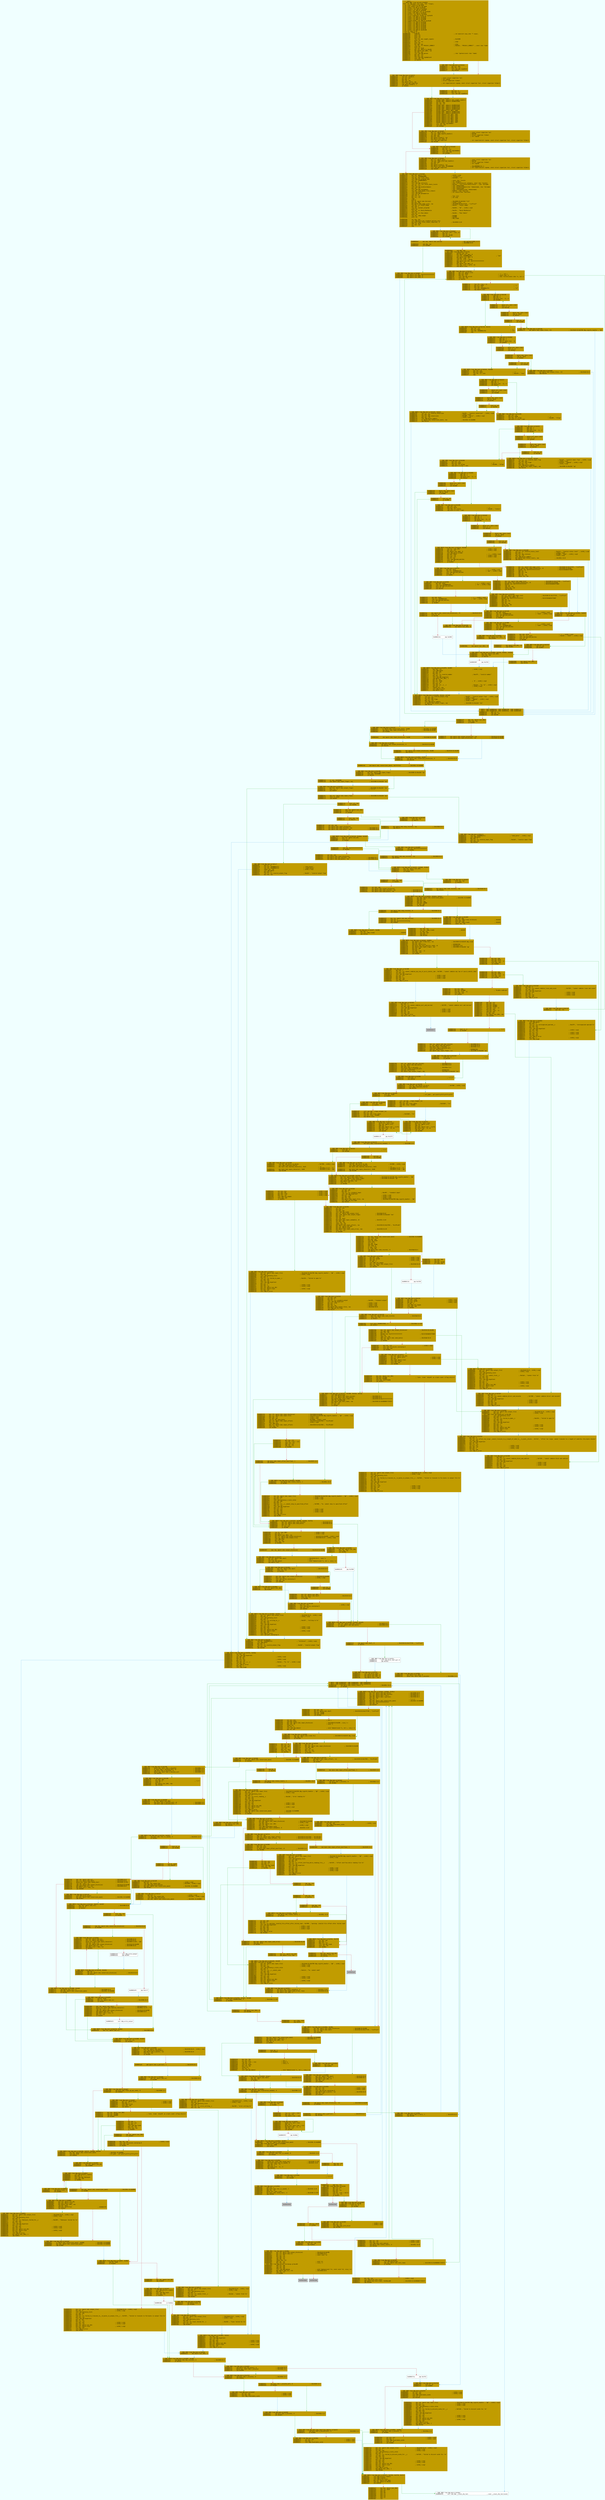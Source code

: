 digraph code {
	graph [bgcolor=azure fontsize=8 fontname="Courier" splines="ortho"];
	node [fillcolor=gray style=filled shape=box];
	edge [arrowhead="normal"];
	"0x000029d0" [URL="dbg.main/0x000029d0", fillcolor="#c19c00",color="#c19c00", fontname="Courier",label="  ;-- main:\l  ; DATA XREF from entry0 @ 0x4628\l7125: int dbg.main (int argc, char **argv);\l; var size_t bytes @ rbp-0xd8\l; var stat stdout_stat @ rbp-0xd0\l; var int64_t var_8h @ rsp+0x38\l; var uint32_t var_10h @ rsp+0x40\l; var int64_t var_18h @ rsp+0x48\l; var struct sigaction *act @ rsp+0x50\l; var int64_t var_28h @ rsp+0x58\l; var uint32_t var_38h @ rsp+0x68\l; var struct sigaction *oldact @ rsp+0x70\l; var int64_t var_48h @ rsp+0x78\l; var int64_t var_58h @ rsp+0x88\l; var int64_t var_68h @ rsp+0x98\l; var signed int64_t var_70h @ rsp+0xa0\l; var int64_t var_78h @ rsp+0xa8\l; var int64_t var_88h @ rsp+0xb8\l; var int64_t var_98h @ rsp+0xc8\l; var int64_t var_a8h @ rsp+0xd8\l; var int64_t var_b8h @ rsp+0xe8\l; var int64_t var_c8h @ rsp+0xf8\l; var int64_t var_d8h @ rsp+0x108\l; arg int argc @ rdi\l; arg char **argv @ rsi\l0x000029d0      endbr64                                                ; int main(int argc,char ** argv);\l0x000029d4      push r15\l0x000029d6      push r14\l0x000029d8      push r13\l0x000029da      lea r13, obj.caught_signals                            ; 0x14280\l0x000029e1      push r12\l0x000029e3      mov r12, rsi                                           ; argv\l0x000029e6      push rbp\l0x000029e7      mov ebp, edi                                           ; argc\l0x000029e9      lea rdi, str.POSIXLY_CORRECT                           ; 0xe22a ; \"POSIXLY_CORRECT\" ; const char *name\l0x000029f0      push rbx\l0x000029f1      sub rsp, 0xe8\l0x000029f8      mov rax, qword fs:[0x28]\l0x00002a01      mov qword [var_d8h], rax\l0x00002a09      xor eax, eax\l0x00002a0b      call sym.imp.getenv                                    ; char *getenv(const char *name)\l0x00002a10      mov rdi, r13\l0x00002a13      mov rbx, rax\l0x00002a16      call sym.imp.sigemptyset\l0x00002a1b      test rbx, rbx\l0x00002a1e      je 0x4172\l"]
	"0x00002a24" [URL="dbg.main/0x00002a24", fillcolor="#c19c00",color="#c19c00", fontname="Courier",label="; CODE XREF from dbg.main @ 0x417f\l0x00002a24      lea rax, [oldact]\l0x00002a29      xor esi, esi                                           ; const struct sigaction *act\l0x00002a2b      mov edi, 2                                             ; int signum\l0x00002a30      mov rdx, rax                                           ; struct sigaction *oldact\l0x00002a33      mov qword [act], rax\l0x00002a38      call sym.imp.sigaction                                 ; int sigaction(int signum, const struct sigaction *act, struct sigaction *oldact)\l0x00002a3d      cmp qword [oldact], 1\l0x00002a43      je 0x2a52\l"]
	"0x00002a45" [URL="dbg.main/0x00002a45", fillcolor="#c19c00",color="#c19c00", fontname="Courier",label="0x00002a45      mov esi, 2\l0x00002a4a      mov rdi, r13\l0x00002a4d      call sym.imp.sigaddset\l"]
	"0x00002a52" [URL="dbg.main/0x00002a52", fillcolor="#c19c00",color="#c19c00", fontname="Courier",label="; CODE XREF from dbg.main @ 0x2a43\l0x00002a52      movdqa xmm0, xmmword [obj.caught_signals]\l0x00002a5a      movdqa xmm1, xmmword [0x00014290]\l0x00002a62      mov esi, 0xa\l0x00002a67      mov rdi, r13\l0x00002a6a      movdqa xmm2, xmmword [0x000142a0]\l0x00002a72      movdqa xmm3, xmmword [0x000142b0]\l0x00002a7a      movdqa xmm4, xmmword [0x000142c0]\l0x00002a82      movdqa xmm5, xmmword [0x000142d0]\l0x00002a8a      movups xmmword [var_48h], xmm0\l0x00002a8f      movdqa xmm6, xmmword [0x000142e0]\l0x00002a97      movdqa xmm7, xmmword [0x000142f0]\l0x00002a9f      movups xmmword [var_58h], xmm1\l0x00002aa4      movups xmmword [var_68h], xmm2\l0x00002aa9      movups xmmword [var_78h], xmm3\l0x00002aae      movups xmmword [var_88h], xmm4\l0x00002ab6      movups xmmword [var_98h], xmm5\l0x00002abe      movups xmmword [var_a8h], xmm6\l0x00002ac6      movups xmmword [var_b8h], xmm7\l0x00002ace      call sym.imp.sigismember\l0x00002ad3      test eax, eax\l0x00002ad5      jne 0x3ead\l"]
	"0x00002adb" [URL="dbg.main/0x00002adb", fillcolor="#c19c00",color="#c19c00", fontname="Courier",label="; CODE XREF from dbg.main @ 0x3ed5\l0x00002adb      mov esi, 2\l0x00002ae0      mov rdi, r13\l0x00002ae3      call sym.imp.sigismember\l0x00002ae8      test eax, eax\l0x00002aea      jne 0x3e80\l"]
	"0x00002af0" [URL="dbg.main/0x00002af0", fillcolor="#c19c00",color="#c19c00", fontname="Courier",label="; CODE XREF from dbg.main @ 0x3ea8\l0x00002af0      mov rdi, qword [r12]                                   ; int64_t arg1\l0x00002af4      lea r13, [0x0000e098]                                  ; \"coreutils\"\l0x00002afb      lea rbx, obj.trans_table                               ; 0x14160 ; \"\\n\"\l0x00002b02      call dbg.set_program_name\l0x00002b07      lea rsi, [0x00010041]                                  ; const char *locale\l0x00002b0e      mov edi, 6                                             ; int category\l0x00002b13      call sym.imp.setlocale                                 ; char *setlocale(int category, const char *locale)\l0x00002b18      lea rsi, str._usr_local_share_locale                   ; 0xe23a ; \"/usr/local/share/locale\" ; char *dirname\l0x00002b1f      mov rdi, r13                                           ; char *domainname\l0x00002b22      call sym.imp.bindtextdomain                            ; char *bindtextdomain(char *domainname, char *dirname)\l0x00002b27      mov rdi, r13                                           ; char *domainname\l0x00002b2a      call sym.imp.textdomain                                ; char *textdomain(char *domainname)\l0x00002b2f      lea rdi, [sym.maybe_close_stdout]                      ; 0x4b70 ; func function\l0x00002b36      call sym.atexit                                        ; int atexit(func function)\l0x00002b3b      call sym.imp.getpagesize\l0x00002b40      sub rsp, 8\l0x00002b44      mov rcx, r13                                           ; func init\l0x00002b47      mov rsi, r12                                           ; int argc\l0x00002b4a      cdqe\l0x00002b4c      push 0\l0x00002b4e      mov r8, qword [obj.Version]                            ; [0x14028:8]=0xfb18 \"9.0\"\l0x00002b55      mov edi, ebp                                           ; int64_t arg3\l0x00002b57      mov qword [obj.page_size], rax                         ; [0x143d8:8]=0x177f28 ; \"(\\x7f\\x17\"\l0x00002b5e      lea rax, str.Stuart_Kemp                               ; 0xe252 ; \"Stuart Kemp\"\l0x00002b65      mov r9d, 1\l0x00002b6b      lea rdx, [global_program]                              ; 0xe016 ; \"dd\" ; int64_t arg5\l0x00002b72      push rax\l0x00002b73      lea rax, str.David_MacKenzie                           ; 0xe25e ; \"David MacKenzie\"\l0x00002b7a      push rax\l0x00002b7b      lea rax, str.Paul_Rubin                                ; 0xe26e ; \"Paul Rubin\"\l0x00002b82      push rax\l0x00002b83      lea rax, [dbg.usage]                                   ; 0x4d80\l0x00002b8a      push rax                                               ; 0x4d80\l                                                                       ; dbg.usage\l0x00002b8b      xor eax, eax\l0x00002b8d      call dbg.parse_gnu_standard_options_only\l0x00002b92      mov byte [obj.close_stdout_required], 0                ; [0x14018:1]=0\l0x00002b99      add rsp, 0x30\l0x00002b9d      xor eax, eax\l0x00002b9f      nop\l"]
	"0x00002ba0" [URL="dbg.main/0x00002ba0", fillcolor="#c19c00",color="#c19c00", fontname="Courier",label="; CODE XREF from dbg.main @ 0x2bad\l0x00002ba0      mov byte [rbx + rax], al\l0x00002ba3      add rax, 1\l0x00002ba7      cmp rax, 0x100\l0x00002bad      jne 0x2ba0\l"]
	"0x00002baf" [URL="dbg.main/0x00002baf", fillcolor="#c19c00",color="#c19c00", fontname="Courier",label="0x00002baf      mov eax, dword [obj.optind]                            ; obj.optind_GLIBC_2.2.5\l                                                                       ; [0x140d0:4]=0\l0x00002bb5      cmp ebp, eax\l0x00002bb7      jle 0x30a4\l"]
	"0x00002bbd" [URL="dbg.main/0x00002bbd", fillcolor="#c19c00",color="#c19c00", fontname="Courier",label="0x00002bbd      sub ebp, eax\l; DATA XREF from dbg.main @ 0x314a\l0x00002bbf      movsxd rdx, eax\l0x00002bc2      mov qword [var_18h], 0\l0x00002bcb      lea r14, [0x0000e2e0]                                  ; \"ibs\"\l0x00002bd2      mov qword [var_10h], 0\l0x00002bdb      lea eax, [rbp - 1]\l0x00002bde      lea r13, [r12 + rdx*8]\l0x00002be2      mov qword [var_8h], 0xffffffffffffffff\l0x00002beb      add rax, rdx\l0x00002bee      mov qword [var_28h], 0\l0x00002bf7      lea rbp, [r12 + rax*8 + 8]\l0x00002bfc      nop dword [rax]\l"]
	"0x00002c00" [URL="dbg.main/0x00002c00", fillcolor="#c19c00",color="#c19c00", fontname="Courier",label="; CODE XREF from dbg.main @ 0x2c65\l0x00002c00      mov r12, qword [r13]\l0x00002c04      mov esi, 0x3d                                          ; '=' ; int c\l0x00002c09      mov rdi, r12                                           ; const char *s\l0x00002c0c      call sym.imp.strchr                                    ; char *strchr(const char *s, int c)\l0x00002c11      test rax, rax\l0x00002c14      je 0x43cd\l"]
	"0x00002c1a" [URL="dbg.main/0x00002c1a", fillcolor="#c19c00",color="#c19c00", fontname="Courier",label="0x00002c1a      lea r15, [rax + 1]\l0x00002c1e      mov ecx, 0x69                                          ; 'i'\l0x00002c23      mov rax, r12\l0x00002c26      lea rdx, [0x0000e1f5]                                  ; \"if\"\l0x00002c2d      nop dword [rax]\l"]
	"0x00002c30" [URL="dbg.main/0x00002c30", fillcolor="#c19c00",color="#c19c00", fontname="Courier",label="; CODE XREF from dbg.main @ 0x2c46\l0x00002c30      add rax, 1\l0x00002c34      add rdx, 1\l0x00002c38      cmp byte [rax - 1], cl\l0x00002c3b      jne 0x2db0\l"]
	"0x00002c41" [URL="dbg.main/0x00002c41", fillcolor="#c19c00",color="#c19c00", fontname="Courier",label="0x00002c41      movzx ecx, byte [rdx]\l0x00002c44      test cl, cl\l0x00002c46      jne 0x2c30\l"]
	"0x00002c48" [URL="dbg.main/0x00002c48", fillcolor="#c19c00",color="#c19c00", fontname="Courier",label="0x00002c48      movzx eax, byte [rax]\l0x00002c4b      cmp al, 0x3d\l0x00002c4d      je 0x2c57\l"]
	"0x00002c4f" [URL="dbg.main/0x00002c4f", fillcolor="#c19c00",color="#c19c00", fontname="Courier",label="0x00002c4f      test al, al\l0x00002c51      jne 0x2db0\l"]
	"0x00002c57" [URL="dbg.main/0x00002c57", fillcolor="#c19c00",color="#c19c00", fontname="Courier",label="; CODE XREF from dbg.main @ 0x2c4d\l0x00002c57      mov qword [obj.input_file], r15                        ; [0x143e8:8]=0x4740 dbg.siginfo_handler ; \"@G\"\l"]
	"0x00002c5e" [URL="dbg.main/0x00002c5e", fillcolor="#c19c00",color="#c19c00", fontname="Courier",label="; XREFS: CODE 0x00002de6  CODE 0x00002f00  CODE 0x00002f23  \l; XREFS: CODE 0x00002f46  CODE 0x0000301e  CODE 0x00003099  \l0x00002c5e      add r13, 8\l0x00002c62      cmp rbp, r13\l0x00002c65      jne 0x2c00\l"]
	"0x00002c67" [URL="dbg.main/0x00002c67", fillcolor="#c19c00",color="#c19c00", fontname="Courier",label="0x00002c67      mov rax, qword [var_28h]\l0x00002c6c      test rax, rax\l0x00002c6f      je 0x30bf\l"]
	"0x00002c75" [URL="dbg.main/0x00002c75", fillcolor="#c19c00",color="#c19c00", fontname="Courier",label="0x00002c75      mov qword [obj.output_blocksize], rax                  ; [0x143c8:8]=0x200\l0x00002c7c      mov qword [obj.input_blocksize], rax                   ; [0x143d0:8]=0x200\l"]
	"0x00002c83" [URL="dbg.main/0x00002c83", fillcolor="#c19c00",color="#c19c00", fontname="Courier",label="; CODE XREFS from dbg.main @ 0x30e6, 0x30f7\l0x00002c83      cmp qword [obj.conversion_blocksize], 0                ; [0x143c0:8]=0\l0x00002c8b      jne 0x2c94\l"]
	"0x00002c8d" [URL="dbg.main/0x00002c8d", fillcolor="#c19c00",color="#c19c00", fontname="Courier",label="0x00002c8d      and dword [obj.conversions_mask], 0xffffffe7           ; [0x1438c:4]=0x8000\l"]
	"0x00002c94" [URL="dbg.main/0x00002c94", fillcolor="#c19c00",color="#c19c00", fontname="Courier",label="; CODE XREF from dbg.main @ 0x2c8b\l0x00002c94      mov eax, dword [obj.input_flags]                       ; [0x14388:4]=0xe2b4 \"ag\"\l0x00002c9a      test eax, 0x101000\l0x00002c9f      je 0x2cac\l"]
	"0x00002ca1" [URL="dbg.main/0x00002ca1", fillcolor="#c19c00",color="#c19c00", fontname="Courier",label="0x00002ca1      or eax, 0x101000\l0x00002ca6      mov dword [obj.input_flags], eax                       ; [0x14388:4]=0xe2b4 \"ag\"\l"]
	"0x00002cac" [URL="dbg.main/0x00002cac", fillcolor="#c19c00",color="#c19c00", fontname="Courier",label="; CODE XREF from dbg.main @ 0x2c9f\l0x00002cac      mov esi, dword [obj.output_flags]                      ; [0x14384:4]=0xe2e8 \"cbs\"\l0x00002cb2      test sil, 1                                            ; \"\\\"\\\"?\"\l0x00002cb6      jne 0x457f\l"]
	"0x00002cbc" [URL="dbg.main/0x00002cbc", fillcolor="#c19c00",color="#c19c00", fontname="Courier",label="0x00002cbc      mov ecx, dword [obj.input_flags]                       ; [0x14388:4]=0xe2b4 \"ag\"\l0x00002cc2      test cl, 0x10\l0x00002cc5      jne 0x459f\l"]
	"0x00002ccb" [URL="dbg.main/0x00002ccb", fillcolor="#c19c00",color="#c19c00", fontname="Courier",label="0x00002ccb      test sil, 0xc\l0x00002ccf      jne 0x430c\l"]
	"0x00002cd5" [URL="dbg.main/0x00002cd5", fillcolor="#c19c00",color="#c19c00", fontname="Courier",label="0x00002cd5      mov rax, qword [var_10h]\l0x00002cda      test cl, 8\l0x00002cdd      je 0x3be8\l"]
	"0x00002ce3" [URL="dbg.main/0x00002ce3", fillcolor="#c19c00",color="#c19c00", fontname="Courier",label="0x00002ce3      test rax, rax\l0x00002ce6      je 0x2cff\l"]
	"0x00002ce8" [URL="dbg.main/0x00002ce8", fillcolor="#c19c00",color="#c19c00", fontname="Courier",label="0x00002ce8      xor edx, edx\l0x00002cea      div qword [obj.input_blocksize]\l0x00002cf1      mov qword [obj.skip_records], rax                      ; [0x143b8:8]=1\l0x00002cf8      mov qword [obj.skip_bytes], rdx                        ; [0x143b0:8]=0\l"]
	"0x00002cff" [URL="dbg.main/0x00002cff", fillcolor="#c19c00",color="#c19c00", fontname="Courier",label="; CODE XREFS from dbg.main @ 0x2ce6, 0x3beb, 0x3bf8\l0x00002cff      mov rax, qword [var_8h]\l0x00002d04      test cl, 4\l0x00002d07      je 0x3bd2\l"]
	"0x00002d0d" [URL="dbg.main/0x00002d0d", fillcolor="#c19c00",color="#c19c00", fontname="Courier",label="0x00002d0d      cmp rax, 0xffffffffffffffff\l0x00002d11      je 0x2d2a\l"]
	"0x00002d13" [URL="dbg.main/0x00002d13", fillcolor="#c19c00",color="#c19c00", fontname="Courier",label="0x00002d13      xor edx, edx\l0x00002d15      div qword [obj.input_blocksize]\l0x00002d1c      mov qword [obj.max_records], rax                       ; [0x14020:8]=1\l0x00002d23      mov qword [obj.max_bytes], rdx                         ; [0x14390:8]=0\l"]
	"0x00002d2a" [URL="dbg.main/0x00002d2a", fillcolor="#c19c00",color="#c19c00", fontname="Courier",label="; CODE XREFS from dbg.main @ 0x2d11, 0x3bd6, 0x3be3\l0x00002d2a      mov rax, qword [var_18h]\l0x00002d2f      test sil, 0x10\l0x00002d33      je 0x3bbd\l"]
	"0x00002d39" [URL="dbg.main/0x00002d39", fillcolor="#c19c00",color="#c19c00", fontname="Courier",label="0x00002d39      test rax, rax\l0x00002d3c      je 0x2d55\l"]
	"0x00002d3e" [URL="dbg.main/0x00002d3e", fillcolor="#c19c00",color="#c19c00", fontname="Courier",label="0x00002d3e      xor edx, edx\l0x00002d40      div qword [obj.output_blocksize]\l0x00002d47      mov qword [obj.seek_records], rax                      ; [0x143a8:8]=1\l0x00002d4e      mov qword [obj.seek_bytes], rdx                        ; [0x143a0:8]=0\l"]
	"0x00002d55" [URL="dbg.main/0x00002d55", fillcolor="#c19c00",color="#c19c00", fontname="Courier",label="; CODE XREFS from dbg.main @ 0x2d3c, 0x3bc0, 0x3bcd\l0x00002d55      mov ebp, dword [obj.conversions_mask]                  ; [0x1438c:4]=0x8000\l0x00002d5b      mov edi, ecx\l0x00002d5d      and edi, 1\l0x00002d60      mov eax, ebp\l0x00002d62      and eax, 0x800\l0x00002d67      or eax, edi\l0x00002d69      jne 0x3148\l"]
	"0x00002d6f" [URL="dbg.main/0x00002d6f", fillcolor="#c19c00",color="#c19c00", fontname="Courier",label="0x00002d6f      cmp qword [obj.skip_records], 0                        ; [0x143b8:8]=1\l0x00002d77      jne 0x4029\l"]
	"0x00002d7d" [URL="dbg.main/0x00002d7d", fillcolor="#c19c00",color="#c19c00", fontname="Courier",label="0x00002d7d      mov rax, qword [obj.max_records]                       ; [0x14020:8]=1\l0x00002d84      sub rax, 1\l0x00002d88      cmp rax, 0xfffffffffffffffd\l0x00002d8c      jbe 0x4029\l"]
	"0x00002d92" [URL="dbg.main/0x00002d92", fillcolor="#c19c00",color="#c19c00", fontname="Courier",label="0x00002d92      mov edx, esi\l0x00002d94      lea rax, [dbg.iread]                                   ; 0x5bf0\l0x00002d9b      or edx, ecx\l0x00002d9d      shr edx, 0xe\l0x00002da0      and edx, 1\l0x00002da3      jmp 0x315e\l"]
	"0x00002db0" [URL="dbg.main/0x00002db0", fillcolor="#c19c00",color="#c19c00", fontname="Courier",label="; CODE XREFS from dbg.main @ 0x2c3b, 0x2c51\l0x00002db0      mov rax, r12\l0x00002db3      mov ecx, 0x6f                                          ; 'o'\l0x00002db8      lea rdx, [0x0000e1f8]                                  ; \"of\"\l0x00002dbf      nop\l"]
	"0x00002dc0" [URL="dbg.main/0x00002dc0", fillcolor="#c19c00",color="#c19c00", fontname="Courier",label="; CODE XREF from dbg.main @ 0x2dd2\l0x00002dc0      add rax, 1\l0x00002dc4      add rdx, 1\l0x00002dc8      cmp cl, byte [rax - 1]\l0x00002dcb      jne 0x2df0\l"]
	"0x00002dcd" [URL="dbg.main/0x00002dcd", fillcolor="#c19c00",color="#c19c00", fontname="Courier",label="0x00002dcd      movzx ecx, byte [rdx]\l0x00002dd0      test cl, cl\l0x00002dd2      jne 0x2dc0\l"]
	"0x00002dd4" [URL="dbg.main/0x00002dd4", fillcolor="#c19c00",color="#c19c00", fontname="Courier",label="0x00002dd4      movzx eax, byte [rax]\l0x00002dd7      cmp al, 0x3d\l0x00002dd9      je 0x2ddf\l"]
	"0x00002ddb" [URL="dbg.main/0x00002ddb", fillcolor="#c19c00",color="#c19c00", fontname="Courier",label="0x00002ddb      test al, al\l0x00002ddd      jne 0x2df0\l"]
	"0x00002ddf" [URL="dbg.main/0x00002ddf", fillcolor="#c19c00",color="#c19c00", fontname="Courier",label="; CODE XREF from dbg.main @ 0x2dd9\l0x00002ddf      mov qword [obj.output_file], r15                       ; [0x143e0:8]=0\l0x00002de6      jmp 0x2c5e\l"]
	"0x00002df0" [URL="dbg.main/0x00002df0", fillcolor="#c19c00",color="#c19c00", fontname="Courier",label="; CODE XREFS from dbg.main @ 0x2dcb, 0x2ddd\l0x00002df0      mov rax, r12\l0x00002df3      mov ecx, 0x63                                          ; 'c'\l0x00002df8      lea rdx, str.conv                                      ; 0xe1fb ; \"conv\"\l0x00002dff      nop\l"]
	"0x00002e00" [URL="dbg.main/0x00002e00", fillcolor="#c19c00",color="#c19c00", fontname="Courier",label="; CODE XREF from dbg.main @ 0x2e12\l0x00002e00      add rax, 1\l0x00002e04      add rdx, 1\l0x00002e08      cmp byte [rax - 1], cl\l0x00002e0b      jne 0x2e27\l"]
	"0x00002e0d" [URL="dbg.main/0x00002e0d", fillcolor="#c19c00",color="#c19c00", fontname="Courier",label="0x00002e0d      movzx ecx, byte [rdx]\l0x00002e10      test cl, cl\l0x00002e12      jne 0x2e00\l"]
	"0x00002e14" [URL="dbg.main/0x00002e14", fillcolor="#c19c00",color="#c19c00", fontname="Courier",label="0x00002e14      movzx eax, byte [rax]\l0x00002e17      cmp al, 0x3d\l0x00002e19      je 0x2f05\l"]
	"0x00002e1f" [URL="dbg.main/0x00002e1f", fillcolor="#c19c00",color="#c19c00", fontname="Courier",label="0x00002e1f      test al, al\l0x00002e21      je 0x2f05\l"]
	"0x00002e27" [URL="dbg.main/0x00002e27", fillcolor="#c19c00",color="#c19c00", fontname="Courier",label="; CODE XREF from dbg.main @ 0x2e0b\l0x00002e27      mov rax, r12\l0x00002e2a      mov ecx, 0x69                                          ; 'i'\l0x00002e2f      lea rdx, str.iflag                                     ; 0xe200 ; \"iflag\"\l0x00002e36      nop word cs:[rax + rax]\l"]
	"0x00002e40" [URL="dbg.main/0x00002e40", fillcolor="#c19c00",color="#c19c00", fontname="Courier",label="; CODE XREF from dbg.main @ 0x2e52\l0x00002e40      add rax, 1\l0x00002e44      add rdx, 1\l0x00002e48      cmp byte [rax - 1], cl\l0x00002e4b      jne 0x2e67\l"]
	"0x00002e4d" [URL="dbg.main/0x00002e4d", fillcolor="#c19c00",color="#c19c00", fontname="Courier",label="0x00002e4d      movzx ecx, byte [rdx]\l0x00002e50      test cl, cl\l0x00002e52      jne 0x2e40\l"]
	"0x00002e54" [URL="dbg.main/0x00002e54", fillcolor="#c19c00",color="#c19c00", fontname="Courier",label="0x00002e54      movzx eax, byte [rax]\l0x00002e57      cmp al, 0x3d\l0x00002e59      je 0x2f28\l"]
	"0x00002e5f" [URL="dbg.main/0x00002e5f", fillcolor="#c19c00",color="#c19c00", fontname="Courier",label="0x00002e5f      test al, al\l0x00002e61      je 0x2f28\l"]
	"0x00002e67" [URL="dbg.main/0x00002e67", fillcolor="#c19c00",color="#c19c00", fontname="Courier",label="; CODE XREF from dbg.main @ 0x2e4b\l0x00002e67      mov rax, r12\l0x00002e6a      mov ecx, 0x6f                                          ; 'o'\l0x00002e6f      lea rdx, str.oflag                                     ; 0xe206 ; \"oflag\"\l0x00002e76      nop word cs:[rax + rax]\l"]
	"0x00002e80" [URL="dbg.main/0x00002e80", fillcolor="#c19c00",color="#c19c00", fontname="Courier",label="; CODE XREF from dbg.main @ 0x2e92\l0x00002e80      add rax, 1\l0x00002e84      add rdx, 1\l0x00002e88      cmp byte [rax - 1], cl\l0x00002e8b      jne 0x2ea7\l"]
	"0x00002e8d" [URL="dbg.main/0x00002e8d", fillcolor="#c19c00",color="#c19c00", fontname="Courier",label="0x00002e8d      movzx ecx, byte [rdx]\l0x00002e90      test cl, cl\l0x00002e92      jne 0x2e80\l"]
	"0x00002e94" [URL="dbg.main/0x00002e94", fillcolor="#c19c00",color="#c19c00", fontname="Courier",label="0x00002e94      movzx eax, byte [rax]\l0x00002e97      cmp al, 0x3d\l0x00002e99      je 0x3000\l"]
	"0x00002e9f" [URL="dbg.main/0x00002e9f", fillcolor="#c19c00",color="#c19c00", fontname="Courier",label="0x00002e9f      test al, al\l0x00002ea1      je 0x3000\l"]
	"0x00002ea7" [URL="dbg.main/0x00002ea7", fillcolor="#c19c00",color="#c19c00", fontname="Courier",label="; CODE XREF from dbg.main @ 0x2e8b\l0x00002ea7      mov rax, r12\l0x00002eaa      mov ecx, 0x73                                          ; 's'\l0x00002eaf      lea rdx, str.status                                    ; 0xe20c ; \"status\"\l0x00002eb6      nop word cs:[rax + rax]\l"]
	"0x00002ec0" [URL="dbg.main/0x00002ec0", fillcolor="#c19c00",color="#c19c00", fontname="Courier",label="; CODE XREF from dbg.main @ 0x2ed2\l0x00002ec0      add rax, 1\l0x00002ec4      add rdx, 1\l0x00002ec8      cmp byte [rax - 1], cl\l0x00002ecb      jne 0x2f4b\l"]
	"0x00002ecd" [URL="dbg.main/0x00002ecd", fillcolor="#c19c00",color="#c19c00", fontname="Courier",label="0x00002ecd      movzx ecx, byte [rdx]\l0x00002ed0      test cl, cl\l0x00002ed2      jne 0x2ec0\l"]
	"0x00002ed4" [URL="dbg.main/0x00002ed4", fillcolor="#c19c00",color="#c19c00", fontname="Courier",label="0x00002ed4      movzx eax, byte [rax]\l0x00002ed7      cmp al, 0x3d\l0x00002ed9      je 0x2edf\l"]
	"0x00002edb" [URL="dbg.main/0x00002edb", fillcolor="#c19c00",color="#c19c00", fontname="Courier",label="0x00002edb      test al, al\l0x00002edd      jne 0x2f4b\l"]
	"0x00002edf" [URL="dbg.main/0x00002edf", fillcolor="#c19c00",color="#c19c00", fontname="Courier",label="; CODE XREF from dbg.main @ 0x2ed9\l0x00002edf      lea rcx, str.invalid_status_level                      ; 0xe2cb ; \"invalid status level\" ; int64_t arg4\l0x00002ee6      mov edx, 1                                             ; int64_t arg3\l0x00002eeb      lea rsi, obj.statuses                                  ; 0xf880 ; \"none\" ; int64_t arg2\l0x00002ef2      mov rdi, r15                                           ; int64_t arg1\l0x00002ef5      call dbg.parse_symbols\l0x00002efa      mov dword [obj.status_level], eax                      ; [0x1401c:4]=0\l0x00002f00      jmp 0x2c5e\l"]
	"0x00002f05" [URL="dbg.main/0x00002f05", fillcolor="#c19c00",color="#c19c00", fontname="Courier",label="; CODE XREFS from dbg.main @ 0x2e19, 0x2e21\l0x00002f05      lea rcx, str.invalid_conversion                        ; 0xe291 ; \"invalid conversion\" ; int64_t arg4\l0x00002f0c      xor edx, edx                                           ; int64_t arg3\l0x00002f0e      lea rsi, obj.conversions                               ; 0xfa00 ; \"ascii\" ; int64_t arg2\l0x00002f15      mov rdi, r15                                           ; int64_t arg1\l0x00002f18      call dbg.parse_symbols\l0x00002f1d      or dword [obj.conversions_mask], eax                   ; [0x1438c:4]=0x8000\l0x00002f23      jmp 0x2c5e\l"]
	"0x00002f28" [URL="dbg.main/0x00002f28", fillcolor="#c19c00",color="#c19c00", fontname="Courier",label="; CODE XREFS from dbg.main @ 0x2e59, 0x2e61\l0x00002f28      lea rcx, str.invalid_input_flag                        ; 0xe2a4 ; \"invalid input flag\" ; int64_t arg4\l0x00002f2f      xor edx, edx                                           ; int64_t arg3\l0x00002f31      lea rsi, obj.flags                                     ; 0xf8c0 ; \"append\" ; int64_t arg2\l0x00002f38      mov rdi, r15                                           ; int64_t arg1\l0x00002f3b      call dbg.parse_symbols\l0x00002f40      or dword [obj.input_flags], eax                        ; [0x14388:4]=0xe2b4 \"ag\"\l0x00002f46      jmp 0x2c5e\l"]
	"0x00002f4b" [URL="dbg.main/0x00002f4b", fillcolor="#c19c00",color="#c19c00", fontname="Courier",label="; CODE XREFS from dbg.main @ 0x2ecb, 0x2edd\l0x00002f4b      lea rsi, [var_38h]                                     ; int64_t arg2\l0x00002f50      mov rdi, r15                                           ; int64_t arg1\l0x00002f53      mov dword [var_38h], 0\l0x00002f5b      call dbg.parse_integer\l0x00002f60      mov edx, 0x3d                                          ; '=' ; int64_t arg3\l0x00002f65      mov rsi, r14                                           ; int64_t arg2\l0x00002f68      mov rdi, r12                                           ; int64_t arg1\l0x00002f6b      mov r9, rax\l0x00002f6e      call sym.operand_matches\l0x00002f73      test al, al\l0x00002f75      je 0x3023\l"]
	"0x00002f7b" [URL="dbg.main/0x00002f7b", fillcolor="#c19c00",color="#c19c00", fontname="Courier",label="0x00002f7b      mov rax, qword [obj.page_size]                         ; [0x143d8:8]=0x177f28 ; \"(\\x7f\\x17\"\l0x00002f82      mov qword [obj.input_blocksize], r9                    ; [0x143d0:8]=0x200\l0x00002f89      movabs rdx, 0x7fffffffffffffff                         ; 9223372036854775807\l0x00002f93      add rax, 2\l0x00002f97      add rax, rax\l0x00002f9a      neg rax\l0x00002f9d      cmp rax, rdx\l0x00002fa0      cmova rax, rdx\l"]
	"0x00002fa4" [URL="dbg.main/0x00002fa4", fillcolor="#c19c00",color="#c19c00", fontname="Courier",label="; CODE XREFS from dbg.main @ 0x305e, 0x4024\l0x00002fa4      test r9, r9\l0x00002fa7      jne 0x3063\l"]
	"0x00002fad" [URL="dbg.main/0x00002fad", fillcolor="#c19c00",color="#c19c00", fontname="Courier",label="; CODE XREF from dbg.main @ 0x3138\l0x00002fad      mov dword [var_38h], 4\l"]
	"0x00002fb5" [URL="dbg.main/0x00002fb5", fillcolor="#c19c00",color="#c19c00", fontname="Courier",label="; CODE XREFS from dbg.main @ 0x3070, 0x309f\l0x00002fb5      mov rdi, r15                                           ; int64_t arg1\l0x00002fb8      call dbg.quote\l0x00002fbd      xor edi, edi\l0x00002fbf      mov edx, 5\l0x00002fc4      lea rsi, str.invalid_number                            ; 0xe375 ; \"invalid number\"\l0x00002fcb      mov rbx, rax\l0x00002fce      call sym.imp.dcgettext\l0x00002fd3      cmp dword [var_38h], 1\l0x00002fd8      mov r8, rbx\l0x00002fdb      mov esi, 0x4b                                          ; 'K' ; int64_t arg2\l0x00002fe0      mov rcx, rax\l0x00002fe3      mov eax, 0\l0x00002fe8      lea rdx, str._s:__s                                    ; 0xe1ee ; \"%s: %s\" ; int64_t arg3\l0x00002fef      mov edi, 1                                             ; int64_t arg1\l0x00002ff4      cmovne esi, eax\l0x00002ff7      call dbg.nl_error\l0x00002ffc      nop dword [rax]\l"]
	"0x00003000" [URL="dbg.main/0x00003000", fillcolor="#c19c00",color="#c19c00", fontname="Courier",label="; DATA XREFS from dbg.main @ 0x2e99, 0x2ea1, 0x31a8\l0x00003000      lea rcx, str.invalid_output_flag                       ; 0xe2b7 ; \"invalid output flag\" ; int64_t arg4\l0x00003007      xor edx, edx                                           ; int64_t arg3\l0x00003009      lea rsi, obj.flags                                     ; 0xf8c0 ; \"append\" ; int64_t arg2\l0x00003010      mov rdi, r15                                           ; int64_t arg1\l0x00003013      call dbg.parse_symbols\l0x00003018      or dword [obj.output_flags], eax                       ; [0x14384:4]=0xe2e8 \"cbs\"\l0x0000301e      jmp 0x2c5e\l"]
	"0x00003023" [URL="dbg.main/0x00003023", fillcolor="#c19c00",color="#c19c00", fontname="Courier",label="; CODE XREF from dbg.main @ 0x2f75\l0x00003023      mov edx, 0x3d                                          ; '=' ; int64_t arg3\l0x00003028      lea rsi, [0x0000e2e4]                                  ; \"obs\" ; int64_t arg2\l0x0000302f      call sym.operand_matches\l0x00003034      test al, al\l0x00003036      je 0x30fc\l"]
	"0x0000303c" [URL="dbg.main/0x0000303c", fillcolor="#c19c00",color="#c19c00", fontname="Courier",label="0x0000303c      mov rax, qword [obj.page_size]                         ; [0x143d8:8]=0x177f28 ; \"(\\x7f\\x17\"\l0x00003043      mov qword [obj.output_blocksize], r9                   ; [0x143c8:8]=0x200\l0x0000304a      movabs rdx, 0x7fffffffffffffff                         ; 9223372036854775807\l0x00003054      neg rax\l0x00003057      cmp rax, rdx\l0x0000305a      cmova rax, rdx\l0x0000305e      jmp 0x2fa4\l"]
	"0x00003063" [URL="dbg.main/0x00003063", fillcolor="#c19c00",color="#c19c00", fontname="Courier",label="; CODE XREF from dbg.main @ 0x2fa7\l0x00003063      cmp r9, rax\l0x00003066      jbe 0x3093\l"]
	"0x00003068" [URL="dbg.main/0x00003068", fillcolor="#c19c00",color="#c19c00", fontname="Courier",label="0x00003068      mov dword [var_38h], 1\l0x00003070      jmp 0x2fb5\l"]
	"0x00003075" [URL="dbg.main/0x00003075", fillcolor="#c19c00",color="#c19c00", fontname="Courier",label="; CODE XREF from dbg.main @ 0x3128\l0x00003075      mov edx, 0x3d                                          ; '=' ; int64_t arg3\l0x0000307a      lea rsi, [0x0000e1c8]                                  ; \"skip\" ; int64_t arg2\l0x00003081      call sym.operand_matches\l0x00003086      test al, al\l0x00003088      je 0x4289\l"]
	"0x0000308e" [URL="dbg.main/0x0000308e", fillcolor="#c19c00",color="#c19c00", fontname="Courier",label="0x0000308e      mov qword [var_10h], r9\l"]
	"0x00003093" [URL="dbg.main/0x00003093", fillcolor="#c19c00",color="#c19c00", fontname="Courier",label="; CODE XREFS from dbg.main @ 0x3066, 0x313e, 0x42bc, 0x42eb\l0x00003093      mov eax, dword [var_38h]\l0x00003097      test eax, eax\l0x00003099      je 0x2c5e\l"]
	"0x0000309f" [URL="dbg.main/0x0000309f", fillcolor="white",color="#767676", fontname="Courier",label="0x0000309f      jmp 0x2fb5\l"]
	"0x000030a4" [URL="dbg.main/0x000030a4", fillcolor="#c19c00",color="#c19c00", fontname="Courier",label="; CODE XREF from dbg.main @ 0x2bb7\l0x000030a4      mov qword [var_8h], 0xffffffffffffffff\l0x000030ad      mov qword [var_10h], 0\l0x000030b6      mov qword [var_18h], 0\l"]
	"0x000030bf" [URL="dbg.main/0x000030bf", fillcolor="#c19c00",color="#c19c00", fontname="Courier",label="; CODE XREF from dbg.main @ 0x2c6f\l0x000030bf      or dword [obj.conversions_mask], 0x800                 ; [0x1438c:4]=0x8000\l0x000030c9      cmp qword [obj.input_blocksize], 0                     ; [0x143d0:8]=0x200\l0x000030d1      jne 0x30de\l"]
	"0x000030d3" [URL="dbg.main/0x000030d3", fillcolor="#c19c00",color="#c19c00", fontname="Courier",label="0x000030d3      mov qword [obj.input_blocksize], 0x200                 ; [0x143d0:8]=0x200\l"]
	"0x000030de" [URL="dbg.main/0x000030de", fillcolor="#c19c00",color="#c19c00", fontname="Courier",label="; CODE XREF from dbg.main @ 0x30d1\l0x000030de      cmp qword [obj.output_blocksize], 0                    ; [0x143c8:8]=0x200\l0x000030e6      jne 0x2c83\l"]
	"0x000030ec" [URL="dbg.main/0x000030ec", fillcolor="#c19c00",color="#c19c00", fontname="Courier",label="0x000030ec      mov qword [obj.output_blocksize], 0x200                ; [0x143c8:8]=0x200\l0x000030f7      jmp 0x2c83\l"]
	"0x000030fc" [URL="dbg.main/0x000030fc", fillcolor="#c19c00",color="#c19c00", fontname="Courier",label="; CODE XREF from dbg.main @ 0x3036\l0x000030fc      mov edx, 0x3d                                          ; '=' ; int64_t arg3\l0x00003101      lea rsi, [0x0000e2e9]                                  ; \"bs\" ; int64_t arg2\l0x00003108      call sym.operand_matches\l0x0000310d      test al, al\l0x0000310f      jne 0x3ffd\l"]
	"0x00003115" [URL="dbg.main/0x00003115", fillcolor="#c19c00",color="#c19c00", fontname="Courier",label="0x00003115      mov edx, 0x3d                                          ; '=' ; int64_t arg3\l0x0000311a      lea rsi, [0x0000e2e8]                                  ; \"cbs\" ; int64_t arg2\l0x00003121      call sym.operand_matches\l0x00003126      test al, al\l0x00003128      je 0x3075\l"]
	"0x0000312e" [URL="dbg.main/0x0000312e", fillcolor="#c19c00",color="#c19c00", fontname="Courier",label="0x0000312e      mov qword [obj.conversion_blocksize], r9               ; [0x143c0:8]=0\l0x00003135      test r9, r9\l0x00003138      je 0x2fad\l"]
	"0x0000313e" [URL="dbg.main/0x0000313e", fillcolor="white",color="#767676", fontname="Courier",label="0x0000313e      jmp 0x3093\l"]
	"0x00003148" [URL="dbg.main/0x00003148", fillcolor="#c19c00",color="#c19c00", fontname="Courier",label="; CODE XREF from dbg.main @ 0x2d69\l0x00003148      xor edx, edx\l0x0000314a      lea rax, [dbg.iread_fullblock]                         ; 0x5d10\l0x00003151      test edi, edi\l0x00003153      lea rdi, [dbg.iread]                                   ; 0x5bf0\l0x0000315a      cmove rax, rdi\l"]
	"0x0000315e" [URL="dbg.main/0x0000315e", fillcolor="#c19c00",color="#c19c00", fontname="Courier",label="; CODE XREFS from dbg.main @ 0x2da3, 0x4035\l0x0000315e      mov qword [obj.iread_fnc], rax                         ; [0x14260:8]=0x5bf0 dbg.iread\l0x00003165      mov eax, ecx\l0x00003167      and eax, 0xfffffffe                                    ; 4294967294\l0x0000316a      mov byte [obj.warn_partial_read], dl                   ; [0x14328:1]=0\l0x00003170      mov dword [obj.input_flags], eax                       ; [0x14388:4]=0xe2b4 \"ag\"\l0x00003176      mov eax, ebp\l0x00003178      and eax, 7\l0x0000317b      lea edx, [rax - 1]\l0x0000317e      test edx, eax\l0x00003180      jne 0x45bf\l"]
	"0x00003186" [URL="dbg.main/0x00003186", fillcolor="#c19c00",color="#c19c00", fontname="Courier",label="0x00003186      mov eax, ebp\l0x00003188      and eax, 0x18\l0x0000318b      lea edx, [rax - 1]\l0x0000318e      test edx, eax\l0x00003190      jne 0x44d4\l"]
	"0x00003196" [URL="dbg.main/0x00003196", fillcolor="#c19c00",color="#c19c00", fontname="Courier",label="0x00003196      mov eax, ebp\l0x00003198      and eax, 0x60\l0x0000319b      lea edx, [rax - 1]\l0x0000319e      test edx, eax\l0x000031a0      jne 0x43a9\l"]
	"0x000031a6" [URL="dbg.main/0x000031a6", fillcolor="#c19c00",color="#c19c00", fontname="Courier",label="0x000031a6      mov eax, ebp\l0x000031a8      and eax, 0x3000                                        ; \"H\\x8d\\r\\xb0\\xb2\"\l0x000031ad      lea edx, [rax - 1]\l0x000031b0      test edx, eax\l0x000031b2      jne 0x45e3\l"]
	"0x000031b8" [URL="dbg.main/0x000031b8", fillcolor="#c19c00",color="#c19c00", fontname="Courier",label="0x000031b8      mov eax, ecx\l0x000031ba      mov edi, esi\l0x000031bc      and eax, 0x4002\l0x000031c1      and edi, 0x4002\l0x000031c7      lea edx, [rax - 1]\l0x000031ca      and edx, eax\l0x000031cc      lea eax, [rdi - 1]\l0x000031cf      and eax, edi\l0x000031d1      or edx, eax\l0x000031d3      mov dword [var_28h], edx\l0x000031d7      jne 0x4446\l"]
	"0x000031dd" [URL="dbg.main/0x000031dd", fillcolor="#c19c00",color="#c19c00", fontname="Courier",label="0x000031dd      test cl, 2                                             ; \"\\\"?\"\l0x000031e0      je 0x3207\l"]
	"0x000031e2" [URL="dbg.main/0x000031e2", fillcolor="#c19c00",color="#c19c00", fontname="Courier",label="0x000031e2      mov rax, qword [obj.max_records]                       ; [0x14020:8]=1\l0x000031e9      or rax, qword [obj.max_bytes]                          ; [0x14390:8]=0\l0x000031f0      mov byte [obj.i_nocache], 1                            ; [0x1426b:1]=1\l0x000031f7      sete byte [obj.i_nocache_eof]\l0x000031fe      and ecx, 0xfffffffc                                    ; 4294967292\l0x00003201      mov dword [obj.input_flags], ecx                       ; [0x14388:4]=0xe2b4 \"ag\"\l"]
	"0x00003207" [URL="dbg.main/0x00003207", fillcolor="#c19c00",color="#c19c00", fontname="Courier",label="; CODE XREF from dbg.main @ 0x31e0\l0x00003207      test sil, 2                                            ; \"\\\"?\"\l0x0000320b      je 0x3234\l"]
	"0x0000320d" [URL="dbg.main/0x0000320d", fillcolor="#c19c00",color="#c19c00", fontname="Courier",label="0x0000320d      mov rax, qword [obj.max_records]                       ; [0x14020:8]=1\l0x00003214      or rax, qword [obj.max_bytes]                          ; [0x14390:8]=0\l0x0000321b      mov eax, esi\l0x0000321d      mov byte [obj.o_nocache], 1                            ; [0x1426a:1]=1\l0x00003224      sete byte [obj.o_nocache_eof]\l0x0000322b      and eax, 0xfffffffd                                    ; 4294967293\l0x0000322e      mov dword [obj.output_flags], eax                      ; [0x14384:4]=0xe2e8 \"cbs\"\l"]
	"0x00003234" [URL="dbg.main/0x00003234", fillcolor="#c19c00",color="#c19c00", fontname="Courier",label="; CODE XREF from dbg.main @ 0x320b\l0x00003234      test bpl, 1                                            ; \"\\\"\\\"?\"\l0x00003238      jne 0x3e3d\l"]
	"0x0000323e" [URL="dbg.main/0x0000323e", fillcolor="#c19c00",color="#c19c00", fontname="Courier",label="; CODE XREF from dbg.main @ 0x3e49\l0x0000323e      test bpl, 0x40                                         ; elf_phdr ; ub\"\\ufeff\\uffff\\uffff\\uffff\"\l0x00003242      je 0x3bfd\l"]
	"0x00003248" [URL="dbg.main/0x00003248", fillcolor="#c19c00",color="#c19c00", fontname="Courier",label="0x00003248      call sym.imp.__ctype_toupper_loc\l0x0000324d      mov rsi, rax\l0x00003250      lea rax, obj.trans_table                               ; 0x14160 ; \"\\n\"\l0x00003257      lea rdi, [rax + 0x100]\l0x0000325e      nop\l"]
	"0x00003260" [URL="dbg.main/0x00003260", fillcolor="#c19c00",color="#c19c00", fontname="Courier",label="; CODE XREF from dbg.main @ 0x3273\l0x00003260      movzx ecx, byte [rax]\l0x00003263      mov rdx, qword [rsi]\l0x00003266      add rax, 1\l0x0000326a      mov edx, dword [rdx + rcx*4]\l0x0000326d      mov byte [rax - 1], dl\l0x00003270      cmp rax, rdi\l0x00003273      jne 0x3260\l"]
	"0x00003275" [URL="dbg.main/0x00003275", fillcolor="#c19c00",color="#c19c00", fontname="Courier",label="; CODE XREF from dbg.main @ 0x3c35\l0x00003275      mov byte [obj.translation_needed], 1                   ; [0x14380:1]=1\l"]
	"0x0000327c" [URL="dbg.main/0x0000327c", fillcolor="#c19c00",color="#c19c00", fontname="Courier",label="; CODE XREF from dbg.main @ 0x3c01\l0x0000327c      test bpl, 2                                            ; \"\\\"?\"\l0x00003280      jne 0x3e4e\l"]
	"0x00003286" [URL="dbg.main/0x00003286", fillcolor="#c19c00",color="#c19c00", fontname="Courier",label="0x00003286      and bpl, 4\l0x0000328a      jne 0x3f06\l"]
	"0x00003290" [URL="dbg.main/0x00003290", fillcolor="#c19c00",color="#c19c00", fontname="Courier",label="; CODE XREFS from dbg.main @ 0x3e68, 0x3f20\l0x00003290      mov r12, qword [obj.input_file]                        ; [0x143e8:8]=0x4740 dbg.siginfo_handler ; \"@G\"\l0x00003297      mov r13d, dword [obj.input_flags]                      ; [0x14388:4]=0xe2b4 \"ag\"\l0x0000329e      call sym.imp.__errno_location\l0x000032a3      mov qword [var_8h], rax\l0x000032a8      test r12, r12\l0x000032ab      je 0x3eda\l"]
	"0x000032b1" [URL="dbg.main/0x000032b1", fillcolor="#c19c00",color="#c19c00", fontname="Courier",label="0x000032b1      xor ecx, ecx                                           ; int64_t arg4\l0x000032b3      xor edi, edi                                           ; int64_t arg1\l0x000032b5      mov edx, r13d                                          ; int64_t arg3\l0x000032b8      mov rsi, r12                                           ; int64_t arg2\l0x000032bb      call dbg.ifd_reopen\l0x000032c0      test eax, eax\l0x000032c2      js 0x44fd\l"]
	"0x000032c8" [URL="dbg.main/0x000032c8", fillcolor="#c19c00",color="#c19c00", fontname="Courier",label="; CODE XREF from dbg.main @ 0x3f01\l0x000032c8      xor esi, esi\l0x000032ca      mov edx, 1\l0x000032cf      xor edi, edi\l0x000032d1      call sym.imp.lseek\l0x000032d6      mov rsi, qword [obj.output_file]                       ; [0x143e0:8]=0\l0x000032dd      mov r13d, dword [obj.output_flags]                     ; [0x14384:4]=0xe2e8 \"cbs\"\l0x000032e4      mov rdx, rax\l0x000032e7      not rdx\l0x000032ea      shr rdx, 0x3f\l0x000032ee      mov byte [obj.input_seekable], dl                      ; [0x1433c:1]=0\l0x000032f4      xor edx, edx\l0x000032f6      test rax, rax\l0x000032f9      cmovs rax, rdx\l0x000032fd      mov qword [obj.input_offset], rax                      ; [0x14330:8]=0x1f941 ; \"A\\xf9\\x01\"\l0x00003304      mov rax, qword [var_8h]\l0x00003309      mov eax, dword [rax]\l0x0000330b      mov dword [obj.input_seek_errno], eax                  ; [0x14338:4]=29\l0x00003311      test rsi, rsi\l0x00003314      je 0x4184\l"]
	"0x0000331a" [URL="dbg.main/0x0000331a", fillcolor="#c19c00",color="#c19c00", fontname="Courier",label="0x0000331a      mov edx, dword [obj.conversions_mask]                  ; [0x1438c:4]=0x8000\l0x00003320      xor r12d, r12d\l0x00003323      mov eax, edx\l0x00003325      test dh, 0x10\l0x00003328      sete r12b\l0x0000332c      sar eax, 6\l0x0000332f      and eax, 0x80\l0x00003334      shl r12d, 6\l0x00003338      or eax, r13d\l0x0000333b      or r12d, eax\l0x0000333e      cmp qword [obj.seek_records], 0                        ; [0x143a8:8]=1\l0x00003346      jne 0x3c3a\l"]
	"0x0000334c" [URL="dbg.main/0x0000334c", fillcolor="#c19c00",color="#c19c00", fontname="Courier",label="0x0000334c      mov eax, edx\l0x0000334e      not eax\l0x00003350      and eax, 0x200\l0x00003355      or r12d, eax\l"]
	"0x00003358" [URL="dbg.main/0x00003358", fillcolor="#c19c00",color="#c19c00", fontname="Courier",label="; CODE XREF from dbg.main @ 0x3c5e\l0x00003358      mov edx, r12d                                          ; int64_t arg3\l0x0000335b      mov ecx, 0x1b6                                         ; int64_t arg4\l0x00003360      mov edi, 1                                             ; int64_t arg1\l0x00003365      or edx, 1\l0x00003368      call dbg.ifd_reopen\l0x0000336d      test eax, eax\l0x0000336f      js 0x446a\l"]
	"0x00003375" [URL="dbg.main/0x00003375", fillcolor="#c19c00",color="#c19c00", fontname="Courier",label="; CODE XREF from dbg.main @ 0x3c58\l0x00003375      mov r12, qword [obj.seek_records]                      ; [0x143a8:8]=1\l0x0000337c      test r12, r12\l0x0000337f      je 0x33c7\l"]
	"0x00003381" [URL="dbg.main/0x00003381", fillcolor="#c19c00",color="#c19c00", fontname="Courier",label="0x00003381      test byte [0x0001438d], 2                              ; [0x1438d:1]=128\l0x00003388      jne 0x33c7\l"]
	"0x0000338a" [URL="dbg.main/0x0000338a", fillcolor="#c19c00",color="#c19c00", fontname="Courier",label="0x0000338a      mov r14, qword [obj.output_blocksize]                  ; [0x143c8:8]=0x200\l0x00003391      xor edx, edx\l0x00003393      mov r13, r12\l0x00003396      movabs rax, 0x7fffffffffffffff                         ; 9223372036854775807\l0x000033a0      div r14\l0x000033a3      imul r13, r14\l0x000033a7      add r13, qword [obj.seek_bytes]                        ; [0x143a0:8]=0\l0x000033ae      cmp r12, rax\l0x000033b1      ja 0x44aa\l"]
	"0x000033b7" [URL="dbg.main/0x000033b7", fillcolor="#c19c00",color="#c19c00", fontname="Courier",label="0x000033b7      mov rdi, r13                                           ; int64_t arg1\l0x000033ba      call sym.iftruncate.constprop.0\l0x000033bf      test eax, eax\l0x000033c1      jne 0x40ee\l"]
	"0x000033c7" [URL="dbg.main/0x000033c7", fillcolor="#c19c00",color="#c19c00", fontname="Courier",label="; CODE XREFS from dbg.main @ 0x337f, 0x3388, 0x4120, 0x41ae\l0x000033c7      call dbg.gethrxtime\l0x000033cc      mov r13, qword [obj.skip_records]                      ; [0x143b8:8]=1\l0x000033d3      mov r14, qword [obj.skip_bytes]                        ; [0x143b0:8]=0\l0x000033da      mov qword [obj.start_time], rax                        ; [0x14350:8]=0x3fffffffffffff\l0x000033e1      add rax, 0x3b9aca00\l0x000033e7      mov qword [obj.next_time], rax                         ; [0x14348:8]=0x400000773593ff\l0x000033ee      mov rax, r13\l0x000033f1      or rax, r14\l0x000033f4      je 0x344f\l"]
	"0x000033f6" [URL="dbg.main/0x000033f6", fillcolor="#c19c00",color="#c19c00", fontname="Courier",label="0x000033f6      mov r15, qword [obj.input_blocksize]                   ; [0x143d0:8]=0x200\l0x000033fd      mov rsi, qword [obj.input_file]                        ; [0x143e8:8]=0x4740 dbg.siginfo_handler ; \"@G\" ; int64_t arg2\l0x00003404      mov rdx, r13                                           ; int64_t arg3\l0x00003407      xor edi, edi                                           ; int64_t arg1\l0x00003409      lea r8, obj.skip_bytes                                 ; 0x143b0 ; int64_t arg5\l0x00003410      mov r12, qword [obj.input_offset]                      ; [0x14330:8]=0x1f941 ; \"A\\xf9\\x01\"\l0x00003417      mov rcx, r15                                           ; int64_t arg4\l0x0000341a      call dbg.skip\l0x0000341f      mov rcx, qword [obj.input_offset]                      ; [0x14330:8]=0x1f941 ; \"A\\xf9\\x01\"\l0x00003426      test rax, rax\l0x00003429      jne 0x36d3\l"]
	"0x0000342f" [URL="dbg.main/0x0000342f", fillcolor="#c19c00",color="#c19c00", fontname="Courier",label="0x0000342f      mov rax, r13\l0x00003432      lea rdx, [r14 + r12]\l0x00003436      imul rax, r15\l0x0000343a      add rax, rdx\l0x0000343d      cmp rax, rcx\l0x00003440      je 0x344f\l"]
	"0x00003442" [URL="dbg.main/0x00003442", fillcolor="#c19c00",color="#c19c00", fontname="Courier",label="0x00003442      cmp byte [obj.input_offset_overflow], 1                ; [0x14329:1]=1\l0x00003449      jne 0x36d3\l"]
	"0x0000344f" [URL="dbg.main/0x0000344f", fillcolor="#c19c00",color="#c19c00", fontname="Courier",label="; CODE XREFS from dbg.main @ 0x33f4, 0x3440, 0x36da, 0x371a\l0x0000344f      mov rdx, qword [obj.seek_records]                      ; [0x143a8:8]=1\l0x00003456      mov rax, qword [obj.seek_bytes]                        ; [0x143a0:8]=0\l0x0000345d      mov rsi, rdx\l0x00003460      or rsi, rax\l0x00003463      je 0x3500\l"]
	"0x00003469" [URL="dbg.main/0x00003469", fillcolor="#c19c00",color="#c19c00", fontname="Courier",label="0x00003469      lea r8, [var_38h]                                      ; int64_t arg5\l0x0000346e      mov edi, 1                                             ; int64_t arg1\l0x00003473      mov qword [var_38h], rax\l0x00003478      mov rcx, qword [obj.output_blocksize]                  ; [0x143c8:8]=0x200 ; int64_t arg4\l0x0000347f      mov rsi, qword [obj.output_file]                       ; [0x143e0:8]=0 ; int64_t arg2\l0x00003486      call dbg.skip\l0x0000348b      mov r12, rax\l0x0000348e      test rax, rax\l0x00003491      je 0x3e6d\l"]
	"0x00003497" [URL="dbg.main/0x00003497", fillcolor="#c19c00",color="#c19c00", fontname="Courier",label="0x00003497      mov rdx, qword [obj.output_blocksize]                  ; [0x143c8:8]=0x200\l"]
	"0x0000349e" [URL="dbg.main/0x0000349e", fillcolor="#c19c00",color="#c19c00", fontname="Courier",label="; CODE XREF from dbg.main @ 0x3e75\l0x0000349e      mov rdi, qword [obj.obuf]                              ; [0x14310:8]=0 ; void *s\l0x000034a5      xor esi, esi                                           ; int c\l0x000034a7      call sym.imp.memset                                    ; void *memset(void *s, int c, size_t n)\l0x000034ac      nop dword [rax]\l"]
	"0x000034b0" [URL="dbg.main/0x000034b0", fillcolor="#c19c00",color="#c19c00", fontname="Courier",label="; CODE XREF from dbg.main @ 0x34dc\l0x000034b0      mov rdi, qword [obj.obuf]                              ; [0x14310:8]=0\l0x000034b7      test r12, r12\l0x000034ba      je 0x3c63\l"]
	"0x000034c0" [URL="dbg.main/0x000034c0", fillcolor="#c19c00",color="#c19c00", fontname="Courier",label="0x000034c0      mov rbp, qword [obj.output_blocksize]                  ; [0x143c8:8]=0x200\l0x000034c7      mov rsi, rbp                                           ; int64_t arg2\l0x000034ca      call sym.iwrite.constprop.0\l0x000034cf      cmp rbp, rax\l0x000034d2      jne 0x453d\l"]
	"0x000034d8" [URL="dbg.main/0x000034d8", fillcolor="#c19c00",color="#c19c00", fontname="Courier",label="0x000034d8      sub r12, 1\l0x000034dc      jne 0x34b0\l"]
	"0x000034de" [URL="dbg.main/0x000034de", fillcolor="#c19c00",color="#c19c00", fontname="Courier",label="0x000034de      mov r12, qword [var_38h]\l0x000034e3      mov rdi, qword [obj.obuf]                              ; [0x14310:8]=0\l0x000034ea      test r12, r12\l0x000034ed      je 0x3500\l"]
	"0x000034ef" [URL="dbg.main/0x000034ef", fillcolor="#c19c00",color="#c19c00", fontname="Courier",label="; CODE XREF from dbg.main @ 0x3c68\l0x000034ef      mov rsi, r12                                           ; int64_t arg2\l0x000034f2      call sym.iwrite.constprop.0\l0x000034f7      cmp rax, r12\l0x000034fa      jne 0x453d\l"]
	"0x00003500" [URL="dbg.main/0x00003500", fillcolor="#c19c00",color="#c19c00", fontname="Courier",label="; CODE XREFS from dbg.main @ 0x3463, 0x34ed, 0x3e7b\l0x00003500      mov rax, qword [obj.max_records]                       ; [0x14020:8]=1\l0x00003507      or rax, qword [obj.max_bytes]                          ; [0x14390:8]=0\l0x0000350e      je 0x3f46\l"]
	"0x00003514" [URL="dbg.main/0x00003514", fillcolor="#c19c00",color="#c19c00", fontname="Courier",label="0x00003514      cmp qword [obj.ibuf], 0                                ; [0x14318:8]=0x177f28 ; \"(\\x7f\\x17\"\l0x0000351c      je 0x3f3c\l"]
	"0x00003522" [URL="dbg.main/0x00003522", fillcolor="#c19c00",color="#c19c00", fontname="Courier",label="; CODE XREF from dbg.main @ 0x3f41\l0x00003522      call sym.alloc_obuf\l0x00003527      mov dword [var_18h], 0\l0x0000352f      mov qword [var_10h], 0\l0x00003538      nop dword [rax + rax]\l"]
	"0x00003540" [URL="dbg.main/0x00003540", fillcolor="#c19c00",color="#c19c00", fontname="Courier",label="; XREFS: CODE 0x00003839  CODE 0x00003845  CODE 0x000038a4  \l; XREFS: CODE 0x000038b3  CODE 0x00003910  CODE 0x0000416d  \l0x00003540      cmp dword [obj.status_level], 4                        ; [0x1401c:4]=0\l0x00003547      je 0x36a9\l"]
	"0x0000354d" [URL="dbg.main/0x0000354d", fillcolor="#c19c00",color="#c19c00", fontname="Courier",label="; CODE XREFS from dbg.main @ 0x36a3, 0x36b5, 0x36ce\l0x0000354d      mov r13, qword [obj.max_bytes]                         ; [0x14390:8]=0\l0x00003554      mov r12, qword [obj.max_records]                       ; [0x14020:8]=1\l0x0000355b      mov rbp, qword [obj.r_full]                            ; [0x14360:8]=1\l0x00003562      add rbp, qword [obj.r_partial]                         ; [0x14368:8]=1\l0x00003569      mov rax, r12\l0x0000356c      cmp r13, 1                                             ; \"\\\"\\\"?\"\l0x00003570      mov edx, dword [obj.conversions_mask]                  ; [0x1438c:4]=0x8000\l0x00003576      sbb rax, 0xffffffffffffffff\l0x0000357a      cmp rbp, rax\l0x0000357d      jae 0x3c9f\l"]
	"0x00003583" [URL="dbg.main/0x00003583", fillcolor="#c19c00",color="#c19c00", fontname="Courier",label="0x00003583      mov eax, edx\l0x00003585      mov r8, qword [obj.ibuf]                               ; [0x14318:8]=0x177f28 ; \"(\\x7f\\x17\"\l0x0000358c      and eax, 0x500\l0x00003591      cmp eax, 0x500\l0x00003596      jne 0x35b6\l"]
	"0x00003598" [URL="dbg.main/0x00003598", fillcolor="#c19c00",color="#c19c00", fontname="Courier",label="0x00003598      xor esi, esi                                           ; int c\l0x0000359a      and edx, 0x18\l0x0000359d      mov rdx, qword [obj.input_blocksize]                   ; [0x143d0:8]=0x200 ; size_t n\l0x000035a4      mov rdi, r8                                            ; void *s\l0x000035a7      setne sil\l0x000035ab      shl esi, 5\l0x000035ae      call sym.imp.memset                                    ; void *memset(void *s, int c, size_t n)\l0x000035b3      mov r8, rax\l"]
	"0x000035b6" [URL="dbg.main/0x000035b6", fillcolor="#c19c00",color="#c19c00", fontname="Courier",label="; CODE XREF from dbg.main @ 0x3596\l0x000035b6      mov rax, qword [obj.iread_fnc]                         ; [0x14260:8]=0x5bf0 dbg.iread\l0x000035bd      cmp rbp, r12\l0x000035c0      jb 0x3720\l"]
	"0x000035c6" [URL="dbg.main/0x000035c6", fillcolor="#c19c00",color="#c19c00", fontname="Courier",label="0x000035c6      mov rsi, r8\l0x000035c9      mov rdx, r13\l0x000035cc      xor edi, edi\l0x000035ce      call rax\l0x000035d0      mov rsi, rax\l0x000035d3      test rsi, rsi\l0x000035d6      jle 0x373a\l"]
	"0x000035dc" [URL="dbg.main/0x000035dc", fillcolor="#c19c00",color="#c19c00", fontname="Courier",label="; CODE XREF from dbg.main @ 0x3734\l0x000035dc      add qword [obj.input_offset], rsi                      ; [0x14330:8]=0x1f941 ; \"A\\xf9\\x01\"\l0x000035e3      mov r12, rsi\l0x000035e6      jae 0x35ef\l"]
	"0x000035e8" [URL="dbg.main/0x000035e8", fillcolor="#c19c00",color="#c19c00", fontname="Courier",label="0x000035e8      mov byte [obj.input_offset_overflow], 1                ; [0x14329:1]=1\l"]
	"0x000035ef" [URL="dbg.main/0x000035ef", fillcolor="#c19c00",color="#c19c00", fontname="Courier",label="; CODE XREF from dbg.main @ 0x35e6\l0x000035ef      cmp byte [obj.i_nocache], 0                            ; [0x1426b:1]=1\l0x000035f6      jne 0x3965\l"]
	"0x000035fc" [URL="dbg.main/0x000035fc", fillcolor="#c19c00",color="#c19c00", fontname="Courier",label="; CODE XREFS from dbg.main @ 0x384e, 0x396c\l0x000035fc      mov rbp, qword [obj.input_blocksize]                   ; [0x143d0:8]=0x200\l0x00003603      mov r15, qword [obj.ibuf]                              ; [0x14318:8]=0x177f28 ; \"(\\x7f\\x17\"\l0x0000360a      cmp r12, rbp\l0x0000360d      jae 0x3853\l"]
	"0x00003613" [URL="dbg.main/0x00003613", fillcolor="#c19c00",color="#c19c00", fontname="Courier",label="0x00003613      mov eax, dword [obj.conversions_mask]                  ; [0x1438c:4]=0x8000\l0x00003619      add qword [obj.r_partial], 1                           ; [0x14368:8]=1\l0x00003621      mov qword [var_10h], r12\l0x00003626      test ah, 4\l0x00003629      je 0x3651\l"]
	"0x0000362b" [URL="dbg.main/0x0000362b", fillcolor="#c19c00",color="#c19c00", fontname="Courier",label="0x0000362b      test ah, 1                                             ; \"\\\"\\\"?\"\l0x0000362e      jne 0x3ac0\l"]
	"0x00003634" [URL="dbg.main/0x00003634", fillcolor="#c19c00",color="#c19c00", fontname="Courier",label="0x00003634      mov rdx, rbp\l0x00003637      xor esi, esi                                           ; int c\l0x00003639      lea rdi, [r15 + r12]                                   ; void *s\l0x0000363d      sub rdx, r12                                           ; size_t n\l0x00003640      test al, 0x18\l0x00003642      mov r12, rbp\l0x00003645      setne sil\l0x00003649      shl esi, 5\l0x0000364c      call sym.imp.memset                                    ; void *memset(void *s, int c, size_t n)\l"]
	"0x00003651" [URL="dbg.main/0x00003651", fillcolor="#c19c00",color="#c19c00", fontname="Courier",label="; CODE XREFS from dbg.main @ 0x3629, 0x3ac3\l0x00003651      mov rdx, qword [obj.obuf]                              ; [0x14310:8]=0\l0x00003658      cmp rdx, r15\l0x0000365b      je 0x3874\l"]
	"0x00003661" [URL="dbg.main/0x00003661", fillcolor="#c19c00",color="#c19c00", fontname="Courier",label="; CODE XREF from dbg.main @ 0x386e\l0x00003661      cmp byte [obj.translation_needed], 0                   ; [0x14380:1]=1\l0x00003668      jne 0x39c8\l"]
	"0x0000366e" [URL="dbg.main/0x0000366e", fillcolor="#c19c00",color="#c19c00", fontname="Courier",label="; CODE XREFS from dbg.main @ 0x39cb, 0x39f3\l0x0000366e      mov esi, dword [obj.conversions_mask]                  ; [0x1438c:4]=0x8000\l; DATA XREF from dbg.printf_parse @ 0xd0d9\l0x00003674      test sil, 0x80\l0x00003678      jne 0x3915\l"]
	"0x0000367e" [URL="dbg.main/0x0000367e", fillcolor="#c19c00",color="#c19c00", fontname="Courier",label="; CODE XREF from dbg.main @ 0x3949\l; CODE XREF from main @ +0xf90\l0x0000367e      test sil, 8\l0x00003682      jne 0x3905\l"]
	"0x00003688" [URL="dbg.main/0x00003688", fillcolor="#c19c00",color="#c19c00", fontname="Courier",label="0x00003688      and esi, 0x10\l0x0000368b      je 0x38a9\l"]
	"0x00003691" [URL="dbg.main/0x00003691", fillcolor="#c19c00",color="#c19c00", fontname="Courier",label="0x00003691      mov rsi, r12                                           ; int64_t arg2\l0x00003694      mov rdi, r15                                           ; int64_t arg1\l0x00003697      call dbg.copy_with_unblock\l0x0000369c      cmp dword [obj.status_level], 4                        ; [0x1401c:4]=0\l0x000036a3      jne 0x354d\l"]
	"0x000036a9" [URL="dbg.main/0x000036a9", fillcolor="#c19c00",color="#c19c00", fontname="Courier",label="; CODE XREF from dbg.main @ 0x3547\l0x000036a9      call dbg.gethrxtime\l0x000036ae      cmp rax, qword [obj.next_time]                         ; [0x14348:8]=0x400000773593ff\l0x000036b5      jl 0x354d\l"]
	"0x000036bb" [URL="dbg.main/0x000036bb", fillcolor="#c19c00",color="#c19c00", fontname="Courier",label="0x000036bb      mov rdi, rax                                           ; int64_t arg1\l0x000036be      call dbg.print_xfer_stats\l0x000036c3      add qword [obj.next_time], 0x3b9aca00                  ; [0x14348:8]=0x400000773593ff\l0x000036ce      jmp 0x354d\l"]
	"0x000036d3" [URL="dbg.main/0x000036d3", fillcolor="#c19c00",color="#c19c00", fontname="Courier",label="; CODE XREFS from dbg.main @ 0x3429, 0x3449\l0x000036d3      cmp dword [obj.status_level], 1                        ; [0x1401c:4]=0\l0x000036da      je 0x344f\l"]
	"0x000036e0" [URL="dbg.main/0x000036e0", fillcolor="#c19c00",color="#c19c00", fontname="Courier",label="0x000036e0      mov rdx, qword [obj.input_file]                        ; [0x143e8:8]=0x4740 dbg.siginfo_handler ; \"@G\" ; int64_t arg3\l0x000036e7      xor edi, edi                                           ; int64_t arg1\l0x000036e9      mov esi, 3                                             ; int64_t arg2\l0x000036ee      call sym.quotearg_n_style_colon\l0x000036f3      xor edi, edi\l0x000036f5      mov edx, 5\l0x000036fa      lea rsi, str._s:_cannot_skip_to_specified_offset       ; 0xf448 ; \"%s: cannot skip to specified offset\"\l0x00003701      mov r12, rax\l0x00003704      call sym.imp.dcgettext\l0x00003709      mov rcx, r12\l0x0000370c      xor esi, esi                                           ; int64_t arg2\l0x0000370e      xor edi, edi                                           ; int64_t arg1\l0x00003710      mov rdx, rax                                           ; int64_t arg3\l0x00003713      xor eax, eax\l0x00003715      call dbg.nl_error\l0x0000371a      jmp 0x344f\l"]
	"0x00003720" [URL="dbg.main/0x00003720", fillcolor="#c19c00",color="#c19c00", fontname="Courier",label="; CODE XREF from dbg.main @ 0x35c0\l0x00003720      mov rsi, r8\l0x00003723      mov rdx, qword [obj.input_blocksize]                   ; [0x143d0:8]=0x200\l0x0000372a      xor edi, edi\l0x0000372c      call rax\l0x0000372e      mov rsi, rax\l0x00003731      test rsi, rsi\l0x00003734      jg 0x35dc\l"]
	"0x0000373a" [URL="dbg.main/0x0000373a", fillcolor="#c19c00",color="#c19c00", fontname="Courier",label="; CODE XREF from dbg.main @ 0x35d6\l0x0000373a      mov edx, dword [obj.conversions_mask]                  ; [0x1438c:4]=0x8000\l0x00003740      je 0x3c6d\l"]
	"0x00003746" [URL="dbg.main/0x00003746", fillcolor="#c19c00",color="#c19c00", fontname="Courier",label="0x00003746      and dh, 1\l0x00003749      je 0x3754\l"]
	"0x0000374b" [URL="dbg.main/0x0000374b", fillcolor="#c19c00",color="#c19c00", fontname="Courier",label="0x0000374b      cmp dword [obj.status_level], 1                        ; [0x1401c:4]=0\l0x00003752      je 0x37a0\l"]
	"0x00003754" [URL="dbg.main/0x00003754", fillcolor="#c19c00",color="#c19c00", fontname="Courier",label="; CODE XREF from dbg.main @ 0x3749\l0x00003754      mov rsi, qword [obj.input_file]                        ; [0x143e8:8]=0x4740 dbg.siginfo_handler ; \"@G\" ; int64_t arg2\l0x0000375b      mov edi, 4                                             ; int64_t arg1\l0x00003760      call sym.quotearg_style\l0x00003765      mov edx, 5\l0x0000376a      lea rsi, str.error_reading__s                          ; 0xe1dd ; \"error reading %s\"\l0x00003771      xor edi, edi\l0x00003773      mov r12, rax\l0x00003776      call sym.imp.dcgettext\l0x0000377b      mov rcx, r12\l0x0000377e      xor edi, edi                                           ; int64_t arg1\l0x00003780      mov rdx, rax                                           ; int64_t arg3\l0x00003783      mov rax, qword [var_8h]\l0x00003788      mov esi, dword [rax]                                   ; int64_t arg2\l0x0000378a      xor eax, eax\l0x0000378c      call dbg.nl_error\l0x00003791      mov edx, dword [obj.conversions_mask]                  ; [0x1438c:4]=0x8000\l0x00003797      test dh, 1                                             ; \"\\\"\\\"?\"\l0x0000379a      je 0x425b\l"]
	"0x000037a0" [URL="dbg.main/0x000037a0", fillcolor="#c19c00",color="#c19c00", fontname="Courier",label="; CODE XREF from dbg.main @ 0x3752\l0x000037a0      call dbg.print_stats\l0x000037a5      mov rbp, qword [obj.input_blocksize]                   ; [0x143d0:8]=0x200\l0x000037ac      xor edi, edi                                           ; int64_t arg1\l0x000037ae      sub rbp, qword [var_10h]\l0x000037b3      mov rsi, rbp                                           ; int64_t arg2\l0x000037b6      call dbg.invalidate_cache\l0x000037bb      cmp byte [obj.input_seekable], 0                       ; [0x1433c:1]=0\l0x000037c2      jne 0x3971\l"]
	"0x000037c8" [URL="dbg.main/0x000037c8", fillcolor="#c19c00",color="#c19c00", fontname="Courier",label="0x000037c8      mov eax, dword [obj.input_seek_errno]                  ; [0x14338:4]=29\l0x000037ce      cmp eax, 0x1d\l0x000037d1      je 0x3832\l"]
	"0x000037d3" [URL="dbg.main/0x000037d3", fillcolor="#c19c00",color="#c19c00", fontname="Courier",label="0x000037d3      mov rsi, qword [var_8h]\l0x000037d8      mov dword [rsi], eax\l"]
	"0x000037da" [URL="dbg.main/0x000037da", fillcolor="#c19c00",color="#c19c00", fontname="Courier",label="; CODE XREFS from dbg.main @ 0x3a18, 0x3a59\l; CODE XREF from main @ +0x10b0\l0x000037da      mov rdx, qword [obj.input_file]                        ; [0x143e8:8]=0x4740 dbg.siginfo_handler ; \"@G\" ; int64_t arg3\l0x000037e1      mov esi, 3                                             ; int64_t arg2\l0x000037e6      xor edi, edi                                           ; int64_t arg1\l0x000037e8      call sym.quotearg_n_style_colon\l0x000037ed      mov edx, 5\l0x000037f2      lea rsi, str._s:_cannot_seek                           ; 0xe1cd ; \"%s: cannot seek\"\l0x000037f9      xor edi, edi\l0x000037fb      mov r12, rax\l0x000037fe      call sym.imp.dcgettext\l0x00003803      mov rcx, r12\l0x00003806      xor edi, edi                                           ; int64_t arg1\l0x00003808      mov rdx, rax                                           ; int64_t arg3\l0x0000380b      mov rax, qword [var_8h]\l0x00003810      mov esi, dword [rax]                                   ; int64_t arg2\l0x00003812      xor eax, eax\l0x00003814      call dbg.nl_error\l"]
	"0x00003819" [URL="dbg.main/0x00003819", fillcolor="#c19c00",color="#c19c00", fontname="Courier",label="; CODE XREF from dbg.main @ 0x39c3\l0x00003819      mov byte [obj.input_seekable], 0                       ; [0x1433c:1]=0\l0x00003820      mov dword [obj.input_seek_errno], 0x1d                 ; [0x14338:4]=29\l0x0000382a      mov dword [var_18h], 1\l"]
	"0x00003832" [URL="dbg.main/0x00003832", fillcolor="#c19c00",color="#c19c00", fontname="Courier",label="; CODE XREFS from dbg.main @ 0x37d1, 0x3a21, 0x3a4b\l0x00003832      test byte [0x0001438d], 4                              ; [0x1438d:1]=128\l0x00003839      je 0x3540\l"]
	"0x0000383f" [URL="dbg.main/0x0000383f", fillcolor="#c19c00",color="#c19c00", fontname="Courier",label="0x0000383f      cmp qword [var_10h], 0\l0x00003845      jne 0x3540\l"]
	"0x0000384b" [URL="dbg.main/0x0000384b", fillcolor="#c19c00",color="#c19c00", fontname="Courier",label="0x0000384b      xor r12d, r12d\l0x0000384e      jmp 0x35fc\l"]
	"0x00003853" [URL="dbg.main/0x00003853", fillcolor="#c19c00",color="#c19c00", fontname="Courier",label="; CODE XREF from dbg.main @ 0x360d\l0x00003853      mov rdx, qword [obj.obuf]                              ; [0x14310:8]=0\l0x0000385a      add qword [obj.r_full], 1                              ; [0x14360:8]=1\l0x00003862      mov qword [var_10h], 0\l0x0000386b      cmp rdx, r15\l0x0000386e      jne 0x3661\l"]
	"0x00003874" [URL="dbg.main/0x00003874", fillcolor="#c19c00",color="#c19c00", fontname="Courier",label="; CODE XREF from dbg.main @ 0x365b\l0x00003874      mov rsi, r12                                           ; int64_t arg2\l0x00003877      mov rdi, r15                                           ; int64_t arg1\l0x0000387a      call sym.iwrite.constprop.0\l0x0000387f      add qword [obj.w_bytes], rax                           ; [0x14358:8]=0\l0x00003886      cmp rax, r12\l0x00003889      jne 0x3af5\l"]
	"0x0000388f" [URL="dbg.main/0x0000388f", fillcolor="#c19c00",color="#c19c00", fontname="Courier",label="0x0000388f      cmp qword [obj.input_blocksize], r12                   ; [0x143d0:8]=0x200\l0x00003896      je 0x4165\l"]
	"0x0000389c" [URL="dbg.main/0x0000389c", fillcolor="#c19c00",color="#c19c00", fontname="Courier",label="0x0000389c      add qword [obj.w_partial], 1                           ; [0x14378:8]=3\l0x000038a4      jmp 0x3540\l"]
	"0x000038a9" [URL="dbg.main/0x000038a9", fillcolor="#c19c00",color="#c19c00", fontname="Courier",label="; CODE XREF from dbg.main @ 0x368b\l0x000038a9      mov rdi, rdx\l0x000038ac      jmp 0x38c0\l"]
	"0x000038c0" [URL="dbg.main/0x000038c0", fillcolor="#c19c00",color="#c19c00", fontname="Courier",label="; CODE XREF from dbg.main @ 0x38ac\l0x000038c0      mov r14, qword [obj.output_blocksize]                  ; [0x143c8:8]=0x200\l0x000038c7      mov r13, qword [obj.oc]                                ; [0x14308:8]=0\l0x000038ce      mov rsi, r15                                           ; const void *s2\l0x000038d1      mov rbp, r14\l0x000038d4      sub rbp, r13\l0x000038d7      cmp rbp, r12\l0x000038da      cmova rbp, r12\l0x000038de      add rdi, r13                                           ; void *s1\l0x000038e1      mov rdx, rbp                                           ; size_t n\l; DATA XREF from dbg.printf_fetchargs @ 0xcd45\l0x000038e4      add r13, rbp\l0x000038e7      sub r12, rbp\l0x000038ea      add r15, rbp\l0x000038ed      call sym.imp.memcpy                                    ; void *memcpy(void *s1, const void *s2, size_t n)\l0x000038f2      mov qword [obj.oc], r13                                ; [0x14308:8]=0\l0x000038f9      cmp r14, r13\l0x000038fc      ja 0x38b0\l"]
	"0x00003905" [URL="dbg.main/0x00003905", fillcolor="#c19c00",color="#c19c00", fontname="Courier",label="; CODE XREF from dbg.main @ 0x3682\l0x00003905      mov rsi, r12                                           ; int64_t arg2\l0x00003908      mov rdi, r15                                           ; int64_t arg1\l0x0000390b      call dbg.copy_with_block\l0x00003910      jmp 0x3540\l"]
	"0x00003915" [URL="dbg.main/0x00003915", fillcolor="#c19c00",color="#c19c00", fontname="Courier",label="; CODE XREF from dbg.main @ 0x3678\l0x00003915      cmp byte [obj.char_is_saved], 0                        ; [0x14141:1]=0\l0x0000391c      jne 0x3aa1\l"]
	"0x00003922" [URL="dbg.main/0x00003922", fillcolor="#c19c00",color="#c19c00", fontname="Courier",label="0x00003922      mov rax, r15\l0x00003925      add r15, 1\l"]
	"0x00003929" [URL="dbg.main/0x00003929", fillcolor="#c19c00",color="#c19c00", fontname="Courier",label="; CODE XREF from dbg.main @ 0x3abb\l0x00003929      test r12b, 1                                           ; \"\\\"\\\"?\"\l0x0000392d      jne 0x3a85\l"]
	"0x00003933" [URL="dbg.main/0x00003933", fillcolor="#c19c00",color="#c19c00", fontname="Courier",label="0x00003933      add rax, r12\l; CODE XREF from dbg.main @ 0x3a9c\l0x00003936      mov rcx, r12\l0x00003939      shr rcx, 1\l0x0000393c      mov rdi, rcx\l0x0000393f      neg rdi\l0x00003942      lea rdi, [rax + rdi*2]\l0x00003946      test rcx, rcx\l0x00003949      je 0x367e\l"]
	"0x00003965" [URL="dbg.main/0x00003965", fillcolor="#c19c00",color="#c19c00", fontname="Courier",label="; CODE XREF from dbg.main @ 0x35f6\l0x00003965      xor edi, edi                                           ; int64_t arg1\l0x00003967      call dbg.invalidate_cache\l0x0000396c      jmp 0x35fc\l"]
	"0x00003971" [URL="dbg.main/0x00003971", fillcolor="#c19c00",color="#c19c00", fontname="Courier",label="; CODE XREF from dbg.main @ 0x37c2\l0x00003971      mov r12, rbp\l0x00003974      add r12, qword [obj.input_offset]                      ; [0x14330:8]=0x1f941 ; \"A\\xf9\\x01\"\l0x0000397b      mov qword [obj.input_offset], r12                      ; [0x14330:8]=0x1f941 ; \"A\\xf9\\x01\"\l0x00003982      jae 0x39f8\l"]
	"0x00003984" [URL="dbg.main/0x00003984", fillcolor="#c19c00",color="#c19c00", fontname="Courier",label="0x00003984      mov byte [obj.input_offset_overflow], 1                ; [0x14329:1]=1\l"]
	"0x0000398b" [URL="dbg.main/0x0000398b", fillcolor="#c19c00",color="#c19c00", fontname="Courier",label="; CODE XREF from dbg.main @ 0x3a05\l0x0000398b      mov rsi, qword [obj.input_file]                        ; [0x143e8:8]=0x4740 dbg.siginfo_handler ; \"@G\" ; int64_t arg2\l0x00003992      mov edi, 4                                             ; int64_t arg1\l0x00003997      call sym.quotearg_style\l0x0000399c      xor edi, edi\l0x0000399e      mov edx, 5\l0x000039a3      lea rsi, str.offset_overflow_while_reading_file__s     ; 0xf470 ; \"offset overflow while reading file %s\"\l0x000039aa      mov r12, rax\l0x000039ad      call sym.imp.dcgettext\l0x000039b2      mov rcx, r12\l0x000039b5      xor esi, esi                                           ; int64_t arg2\l0x000039b7      xor edi, edi                                           ; int64_t arg1\l0x000039b9      mov rdx, rax                                           ; int64_t arg3\l0x000039bc      xor eax, eax\l0x000039be      call dbg.nl_error\l0x000039c3      jmp 0x3819\l"]
	"0x000039c8" [URL="dbg.main/0x000039c8", fillcolor="#c19c00",color="#c19c00", fontname="Courier",label="; CODE XREF from dbg.main @ 0x3668\l0x000039c8      test r12, r12\l0x000039cb      je 0x366e\l"]
	"0x000039d1" [URL="dbg.main/0x000039d1", fillcolor="#c19c00",color="#c19c00", fontname="Courier",label="0x000039d1      lea rsi, [r15 + r12]\l0x000039d5      mov rax, r15\l0x000039d8      nop dword [rax + rax]\l"]
	"0x000039e0" [URL="dbg.main/0x000039e0", fillcolor="#c19c00",color="#c19c00", fontname="Courier",label="; CODE XREF from dbg.main @ 0x39f1\l0x000039e0      movzx ecx, byte [rax]\l0x000039e3      add rax, 1\l0x000039e7      movzx ecx, byte [rbx + rcx]\l0x000039eb      mov byte [rax - 1], cl\l0x000039ee      cmp rax, rsi\l0x000039f1      jne 0x39e0\l"]
	"0x000039f3" [URL="dbg.main/0x000039f3", fillcolor="white",color="#767676", fontname="Courier",label="0x000039f3      jmp 0x366e\l"]
	"0x000039f8" [URL="dbg.main/0x000039f8", fillcolor="#c19c00",color="#c19c00", fontname="Courier",label="; CODE XREF from dbg.main @ 0x3982\l0x000039f8      mov rax, r12\l0x000039fb      shr rax, 0x3f\l0x000039ff      or byte [obj.input_offset_overflow], al                ; [0x14329:1]=1\l0x00003a05      jne 0x398b\l"]
	"0x00003a07" [URL="dbg.main/0x00003a07", fillcolor="#c19c00",color="#c19c00", fontname="Courier",label="0x00003a07      xor esi, esi\l0x00003a09      xor edi, edi\l0x00003a0b      mov edx, 1\l0x00003a10      call sym.imp.lseek\l0x00003a15      test rax, rax\l0x00003a18      js 0x37da\l"]
	"0x00003a1e" [URL="dbg.main/0x00003a1e", fillcolor="#c19c00",color="#c19c00", fontname="Courier",label="0x00003a1e      cmp rax, r12\l0x00003a21      je 0x3832\l"]
	"0x00003a27" [URL="dbg.main/0x00003a27", fillcolor="#c19c00",color="#c19c00", fontname="Courier",label="0x00003a27      sub r12, rax\l0x00003a2a      js 0x3fca\l"]
	"0x00003a30" [URL="dbg.main/0x00003a30", fillcolor="#c19c00",color="#c19c00", fontname="Courier",label="0x00003a30      cmp rbp, r12\l0x00003a33      jb 0x3fca\l"]
	"0x00003a39" [URL="dbg.main/0x00003a39", fillcolor="#c19c00",color="#c19c00", fontname="Courier",label="; CODE XREFS from dbg.main @ 0x3fd1, 0x3ff8\l0x00003a39      xor edi, edi\l0x00003a3b      mov edx, 1\l0x00003a40      mov rsi, r12\l0x00003a43      call sym.imp.lseek\l0x00003a48      test rax, rax\l0x00003a4b      jns 0x3832\l"]
	"0x00003a51" [URL="dbg.main/0x00003a51", fillcolor="#c19c00",color="#c19c00", fontname="Courier",label="0x00003a51      mov rax, qword [var_8h]\l0x00003a56      cmp dword [rax], 0\l0x00003a59      jne 0x37da\l"]
	"0x00003a85" [URL="dbg.main/0x00003a85", fillcolor="#c19c00",color="#c19c00", fontname="Courier",label="; CODE XREF from dbg.main @ 0x392d\l0x00003a85      sub r12, 1\l0x00003a89      mov byte [obj.char_is_saved], 1                        ; [0x14141:1]=0\l0x00003a90      add rax, r12\l0x00003a93      movzx ecx, byte [rax]\l0x00003a96      mov byte [obj.saved_char], cl                          ; [0x14140:1]=255\l0x00003a9c      jmp 0x3936\l"]
	"0x00003aa1" [URL="dbg.main/0x00003aa1", fillcolor="#c19c00",color="#c19c00", fontname="Courier",label="; CODE XREF from dbg.main @ 0x391c\l0x00003aa1      movzx ecx, byte [obj.saved_char]                       ; [0x14140:1]=255\l0x00003aa8      mov byte [obj.char_is_saved], 0                        ; [0x14141:1]=0\l0x00003aaf      lea rax, [r15 - 1]\l0x00003ab3      add r12, 1\l0x00003ab7      mov byte [r15 - 1], cl\l0x00003abb      jmp 0x3929\l"]
	"0x00003ac0" [URL="dbg.main/0x00003ac0", fillcolor="#c19c00",color="#c19c00", fontname="Courier",label="; CODE XREF from dbg.main @ 0x362e\l0x00003ac0      mov r12, rbp\l0x00003ac3      jmp 0x3651\l"]
	"0x00003ac8" [URL="dbg.main/0x00003ac8", fillcolor="#c19c00",color="#c19c00", fontname="Courier",label="; CODE XREF from dbg.main @ 0x3d42\l0x00003ac8      mov rdi, qword [obj.obuf]                              ; [0x14310:8]=0 ; int64_t arg1\l0x00003acf      call sym.iwrite.constprop.0\l0x00003ad4      add qword [obj.w_bytes], rax                           ; [0x14358:8]=0\l0x00003adb      test rax, rax\l0x00003ade      je 0x3ae8\l"]
	"0x00003ae0" [URL="dbg.main/0x00003ae0", fillcolor="#c19c00",color="#c19c00", fontname="Courier",label="0x00003ae0      add qword [obj.w_partial], 1                           ; [0x14378:8]=3\l"]
	"0x00003ae8" [URL="dbg.main/0x00003ae8", fillcolor="#c19c00",color="#c19c00", fontname="Courier",label="; CODE XREF from dbg.main @ 0x3ade\l0x00003ae8      cmp rax, qword [obj.oc]                                ; [0x14308:8]=0\l0x00003aef      je 0x3d48\l"]
	"0x00003af5" [URL="dbg.main/0x00003af5", fillcolor="#c19c00",color="#c19c00", fontname="Courier",label="; CODE XREF from dbg.main @ 0x3889\l0x00003af5      mov rsi, qword [obj.output_file]                       ; [0x143e0:8]=0 ; int64_t arg2\l0x00003afc      mov edi, 4                                             ; int64_t arg1\l0x00003b01      call sym.quotearg_style\l0x00003b06      mov edx, 5\l0x00003b0b      lea rsi, str.error_writing__s                          ; 0xe338 ; \"error writing %s\"\l0x00003b12      mov r12, rax\l"]
	"0x00003b15" [URL="dbg.main/0x00003b15", fillcolor="#c19c00",color="#c19c00", fontname="Courier",label="; CODE XREFS from dbg.main @ 0x3db2, 0x42e1\l0x00003b15      xor edi, edi\l0x00003b17      call sym.imp.dcgettext\l0x00003b1c      mov rcx, r12\l0x00003b1f      xor edi, edi                                           ; int64_t arg1\l0x00003b21      mov rdx, rax                                           ; int64_t arg3\l0x00003b24      mov rax, qword [var_8h]\l0x00003b29      mov esi, dword [rax]                                   ; int64_t arg2\l0x00003b2b      xor eax, eax\l0x00003b2d      call dbg.nl_error\l"]
	"0x00003b32" [URL="dbg.main/0x00003b32", fillcolor="#c19c00",color="#c19c00", fontname="Courier",label="; CODE XREF from dbg.main @ 0x4256\l0x00003b32      mov dword [var_18h], 1\l"]
	"0x00003b3a" [URL="dbg.main/0x00003b3a", fillcolor="#c19c00",color="#c19c00", fontname="Courier",label="; CODE XREFS from dbg.main @ 0x3d67, 0x3d8c\l0x00003b3a      cmp qword [obj.max_records], 0                         ; [0x14020:8]=1\l0x00003b42      je 0x3f25\l"]
	"0x00003b48" [URL="dbg.main/0x00003b48", fillcolor="#c19c00",color="#c19c00", fontname="Courier",label="; CODE XREF from dbg.main @ 0x3f34\l0x00003b48      cmp byte [obj.i_nocache], 0                            ; [0x1426b:1]=1\l0x00003b4f      jne 0x3b5a\l"]
	"0x00003b51" [URL="dbg.main/0x00003b51", fillcolor="#c19c00",color="#c19c00", fontname="Courier",label="0x00003b51      cmp byte [obj.i_nocache_eof], 0                        ; [0x14269:1]=1\l0x00003b58      je 0x3b63\l"]
	"0x00003b5a" [URL="dbg.main/0x00003b5a", fillcolor="#c19c00",color="#c19c00", fontname="Courier",label="; CODE XREF from dbg.main @ 0x3b4f\l0x00003b5a      xor esi, esi                                           ; int64_t arg2\l0x00003b5c      xor edi, edi                                           ; int64_t arg1\l0x00003b5e      call dbg.invalidate_cache\l"]
	"0x00003b63" [URL="dbg.main/0x00003b63", fillcolor="#c19c00",color="#c19c00", fontname="Courier",label="; CODE XREF from dbg.main @ 0x3b58\l0x00003b63      cmp byte [obj.o_nocache], 0                            ; [0x1426a:1]=1\l0x00003b6a      jne 0x3b75\l"]
	"0x00003b6c" [URL="dbg.main/0x00003b6c", fillcolor="#c19c00",color="#c19c00", fontname="Courier",label="; DATA XREF from dbg.emit_bug_reporting_address @ 0xa521\l0x00003b6c      cmp byte [obj.o_nocache_eof], 0                        ; [0x14268:1]=1\l0x00003b73      je 0x3b81\l"]
	"0x00003b75" [URL="dbg.main/0x00003b75", fillcolor="#c19c00",color="#c19c00", fontname="Courier",label="; CODE XREF from dbg.main @ 0x3b6a\l0x00003b75      xor esi, esi                                           ; int64_t arg2\l0x00003b77      mov edi, 1                                             ; int64_t arg1\l0x00003b7c      call dbg.invalidate_cache\l"]
	"0x00003b81" [URL="dbg.main/0x00003b81", fillcolor="#c19c00",color="#c19c00", fontname="Courier",label="; CODE XREFS from dbg.main @ 0x3b73, 0x3f64, 0x3f78, 0x3fc5\l0x00003b81      call dbg.process_signals\l0x00003b86      call dbg.cleanup\l0x00003b8b      call dbg.print_stats\l0x00003b90      mov rax, qword [var_d8h]\l0x00003b98      sub rax, qword fs:[0x28]\l0x00003ba1      jne 0x44f8\l"]
	"0x00003ba7" [URL="dbg.main/0x00003ba7", fillcolor="#c19c00",color="#c19c00", fontname="Courier",label="0x00003ba7      mov eax, dword [var_18h]\l0x00003bab      add rsp, 0xe8\l0x00003bb2      pop rbx\l0x00003bb3      pop rbp\l0x00003bb4      pop r12\l0x00003bb6      pop r13\l0x00003bb8      pop r14\l0x00003bba      pop r15\l0x00003bbc      ret\l"]
	"0x00003bbd" [URL="dbg.main/0x00003bbd", fillcolor="#c19c00",color="#c19c00", fontname="Courier",label="; CODE XREF from dbg.main @ 0x2d33\l0x00003bbd      test rax, rax\l0x00003bc0      je 0x2d55\l"]
	"0x00003bc6" [URL="dbg.main/0x00003bc6", fillcolor="#c19c00",color="#c19c00", fontname="Courier",label="0x00003bc6      mov qword [obj.seek_records], rax                      ; [0x143a8:8]=1\l0x00003bcd      jmp 0x2d55\l"]
	"0x00003bd2" [URL="dbg.main/0x00003bd2", fillcolor="#c19c00",color="#c19c00", fontname="Courier",label="; CODE XREF from dbg.main @ 0x2d07\l0x00003bd2      cmp rax, 0xffffffffffffffff\l0x00003bd6      je 0x2d2a\l"]
	"0x00003bdc" [URL="dbg.main/0x00003bdc", fillcolor="#c19c00",color="#c19c00", fontname="Courier",label="0x00003bdc      mov qword [obj.max_records], rax                       ; [0x14020:8]=1\l0x00003be3      jmp 0x2d2a\l"]
	"0x00003be8" [URL="dbg.main/0x00003be8", fillcolor="#c19c00",color="#c19c00", fontname="Courier",label="; CODE XREF from dbg.main @ 0x2cdd\l0x00003be8      test rax, rax\l0x00003beb      je 0x2cff\l"]
	"0x00003bf1" [URL="dbg.main/0x00003bf1", fillcolor="#c19c00",color="#c19c00", fontname="Courier",label="0x00003bf1      mov qword [obj.skip_records], rax                      ; [0x143b8:8]=1\l0x00003bf8      jmp 0x2cff\l"]
	"0x00003bfd" [URL="dbg.main/0x00003bfd", fillcolor="#c19c00",color="#c19c00", fontname="Courier",label="; CODE XREF from dbg.main @ 0x3242\l0x00003bfd      test bpl, 0x20\l0x00003c01      je 0x327c\l"]
	"0x00003c07" [URL="dbg.main/0x00003c07", fillcolor="#c19c00",color="#c19c00", fontname="Courier",label="0x00003c07      call sym.imp.__ctype_tolower_loc\l0x00003c0c      mov rsi, rax\l0x00003c0f      lea rax, obj.trans_table                               ; 0x14160 ; \"\\n\"\l0x00003c16      lea rdi, [rax + 0x100]\l0x00003c1d      nop dword [rax]\l"]
	"0x00003c20" [URL="dbg.main/0x00003c20", fillcolor="#c19c00",color="#c19c00", fontname="Courier",label="; CODE XREF from dbg.main @ 0x3c33\l0x00003c20      movzx ecx, byte [rax]\l0x00003c23      mov rdx, qword [rsi]\l0x00003c26      add rax, 1\l0x00003c2a      mov edx, dword [rdx + rcx*4]\l0x00003c2d      mov byte [rax - 1], dl\l0x00003c30      cmp rdi, rax\l0x00003c33      jne 0x3c20\l"]
	"0x00003c35" [URL="dbg.main/0x00003c35", fillcolor="white",color="#767676", fontname="Courier",label="0x00003c35      jmp 0x3275\l"]
	"0x00003c3a" [URL="dbg.main/0x00003c3a", fillcolor="#c19c00",color="#c19c00", fontname="Courier",label="; CODE XREF from dbg.main @ 0x3346\l0x00003c3a      mov edx, r12d                                          ; int64_t arg3\l0x00003c3d      mov ecx, 0x1b6                                         ; int64_t arg4\l0x00003c42      mov edi, 1                                             ; int64_t arg1\l0x00003c47      or edx, 2\l0x00003c4a      call dbg.ifd_reopen\l0x00003c4f      mov rsi, qword [obj.output_file]                       ; [0x143e0:8]=0\l0x00003c56      test eax, eax\l0x00003c58      jns 0x3375\l"]
	"0x00003c5e" [URL="dbg.main/0x00003c5e", fillcolor="white",color="#767676", fontname="Courier",label="0x00003c5e      jmp 0x3358\l"]
	"0x00003c63" [URL="dbg.main/0x00003c63", fillcolor="#c19c00",color="#c19c00", fontname="Courier",label="; CODE XREF from dbg.main @ 0x34ba\l0x00003c63      mov r12, qword [var_38h]\l0x00003c68      jmp 0x34ef\l"]
	"0x00003c6d" [URL="dbg.main/0x00003c6d", fillcolor="#c19c00",color="#c19c00", fontname="Courier",label="; CODE XREF from dbg.main @ 0x3740\l0x00003c6d      movzx eax, byte [obj.i_nocache]                        ; [0x1426b:1]=1\l0x00003c74      or byte [obj.i_nocache_eof], al                        ; [0x14269:1]=1\l0x00003c7a      cmp byte [obj.o_nocache], 0                            ; [0x1426a:1]=1\l0x00003c81      movzx eax, byte [obj.o_nocache_eof]                    ; [0x14268:1]=1\l0x00003c88      jne 0x4278\l"]
	"0x00003c8e" [URL="dbg.main/0x00003c8e", fillcolor="#c19c00",color="#c19c00", fontname="Courier",label="; CODE XREF from dbg.main @ 0x4284\l0x00003c8e      or eax, dword [var_28h]\l0x00003c92      mov byte [obj.o_nocache_eof], al                       ; [0x14268:1]=1\l0x00003c98      and byte [obj.o_nocache_eof], 1                        ; [0x14268:1]=1\l"]
	"0x00003c9f" [URL="dbg.main/0x00003c9f", fillcolor="#c19c00",color="#c19c00", fontname="Courier",label="; CODE XREFS from dbg.main @ 0x357d, 0x4263\l0x00003c9f      cmp byte [obj.char_is_saved], 0                        ; [0x14141:1]=0\l0x00003ca6      je 0x3dce\l"]
	"0x00003cac" [URL="dbg.main/0x00003cac", fillcolor="#c19c00",color="#c19c00", fontname="Courier",label="0x00003cac      test dl, 8\l0x00003caf      jne 0x3db7\l"]
	"0x00003cb5" [URL="dbg.main/0x00003cb5", fillcolor="#c19c00",color="#c19c00", fontname="Courier",label="0x00003cb5      and dl, 0x10\l0x00003cb8      jne 0x42f0\l"]
	"0x00003cbe" [URL="dbg.main/0x00003cbe", fillcolor="#c19c00",color="#c19c00", fontname="Courier",label="0x00003cbe      mov rdx, qword [obj.oc]                                ; [0x14308:8]=0\l0x00003cc5      mov rcx, qword [obj.obuf]                              ; [0x14310:8]=0\l0x00003ccc      movzx esi, byte [obj.saved_char]                       ; [0x14140:1]=255\l0x00003cd3      lea rax, [rdx + 1]\l0x00003cd7      cmp rax, qword [obj.output_blocksize]                  ; [0x143c8:8]=0x200\l0x00003cde      mov qword [obj.oc], rax                                ; [0x14308:8]=0\l0x00003ce5      mov byte [rcx + rdx], sil\l0x00003ce9      jae 0x4268\l"]
	"0x00003cef" [URL="dbg.main/0x00003cef", fillcolor="#c19c00",color="#c19c00", fontname="Courier",label="; CODE XREFS from dbg.main @ 0x3dd8, 0x3e03\l0x00003cef      cmp qword [obj.col], 0                                 ; [0x14300:8]=0\l0x00003cf7      mov edx, dword [obj.conversions_mask]                  ; [0x1438c:4]=0x8000\l0x00003cfd      je 0x3d38\l"]
	"0x00003cff" [URL="dbg.main/0x00003cff", fillcolor="#c19c00",color="#c19c00", fontname="Courier",label="; CODE XREF from dbg.main @ 0x3df0\l0x00003cff      and dl, 0x10\l0x00003d02      mov rsi, qword [obj.oc]                                ; [0x14308:8]=0\l0x00003d09      je 0x3d3f\l"]
	"0x00003d0b" [URL="dbg.main/0x00003d0b", fillcolor="#c19c00",color="#c19c00", fontname="Courier",label="0x00003d0b      mov rdx, qword [obj.obuf]                              ; [0x14310:8]=0\l0x00003d12      movzx ecx, byte [obj.newline_character]                ; [0x1401a:1]=37 ; \"%\"\l0x00003d19      lea rax, [rsi + 1]\l0x00003d1d      cmp rax, qword [obj.output_blocksize]                  ; [0x143c8:8]=0x200\l0x00003d24      mov qword [obj.oc], rax                                ; [0x14308:8]=0\l0x00003d2b      mov byte [rdx + rsi], cl\l0x00003d2e      mov rsi, rax\l0x00003d31      jb 0x3d3f\l"]
	"0x00003d33" [URL="dbg.main/0x00003d33", fillcolor="white",color="#767676", fontname="Courier",label="0x00003d33      call dbg.write_output\l"]
	"0x00003d38" [URL="dbg.main/0x00003d38", fillcolor="#c19c00",color="#c19c00", fontname="Courier",label="; CODE XREFS from dbg.main @ 0x3cfd, 0x3de1\l0x00003d38      mov rsi, qword [obj.oc]                                ; [0x14308:8]=0\l"]
	"0x00003d3f" [URL="dbg.main/0x00003d3f", fillcolor="#c19c00",color="#c19c00", fontname="Courier",label="; CODE XREFS from dbg.main @ 0x3d09, 0x3d31\l0x00003d3f      test rsi, rsi\l0x00003d42      jne 0x3ac8\l"]
	"0x00003d48" [URL="dbg.main/0x00003d48", fillcolor="#c19c00",color="#c19c00", fontname="Courier",label="; CODE XREF from dbg.main @ 0x3aef\l0x00003d48      cmp byte [obj.final_op_was_seek], 0                    ; [0x14398:1]=1\l0x00003d4f      jne 0x41b3\l"]
	"0x00003d55" [URL="dbg.main/0x00003d55", fillcolor="#c19c00",color="#c19c00", fontname="Courier",label="; CODE XREFS from dbg.main @ 0x41d8, 0x41f5, 0x4200, 0x4210\l0x00003d55      mov edx, dword [obj.conversions_mask]                  ; [0x1438c:4]=0x8000\l0x00003d5b      test dh, 0x40                                          ; elf_phdr ; ub\"\\ufeff\\uffff\\uffff\\uffff\"\l0x00003d5e      jne 0x403a\l"]
	"0x00003d64" [URL="dbg.main/0x00003d64", fillcolor="#c19c00",color="#c19c00", fontname="Courier",label="; CODE XREFS from dbg.main @ 0x405f, 0x408c\l0x00003d64      and dh, 0x80\l0x00003d67      je 0x3b3a\l"]
	"0x00003d6d" [URL="dbg.main/0x00003d6d", fillcolor="#c19c00",color="#c19c00", fontname="Courier",label="0x00003d6d      mov rbx, qword [var_8h]\l0x00003d72      jmp 0x3d79\l"]
	"0x00003d74" [URL="dbg.main/0x00003d74", fillcolor="#c19c00",color="#c19c00", fontname="Courier",label="; CODE XREF from dbg.main @ 0x3d8a\l0x00003d74      cmp dword [rbx], 4\l0x00003d77      jne 0x3d92\l"]
	"0x00003d79" [URL="dbg.main/0x00003d79", fillcolor="#c19c00",color="#c19c00", fontname="Courier",label="; CODE XREF from dbg.main @ 0x3d72\l0x00003d79      call dbg.process_signals\l0x00003d7e      mov edi, 1\l0x00003d83      call sym.imp.fsync\l0x00003d88      test eax, eax\l0x00003d8a      js 0x3d74\l"]
	"0x00003d8c" [URL="dbg.main/0x00003d8c", fillcolor="white",color="#767676", fontname="Courier",label="0x00003d8c      je 0x3b3a\l"]
	"0x00003d92" [URL="dbg.main/0x00003d92", fillcolor="#c19c00",color="#c19c00", fontname="Courier",label="; CODE XREF from dbg.main @ 0x3d77\l0x00003d92      mov rsi, qword [obj.output_file]                       ; [0x143e0:8]=0 ; int64_t arg2\l0x00003d99      mov edi, 4                                             ; int64_t arg1\l0x00003d9e      call sym.quotearg_style\l0x00003da3      mov edx, 5\l0x00003da8      lea rsi, str.fsync_failed_for__s                       ; 0xe361 ; \"fsync failed for %s\"\l0x00003daf      mov r12, rax\l0x00003db2      jmp 0x3b15\l"]
	"0x00003db7" [URL="dbg.main/0x00003db7", fillcolor="#c19c00",color="#c19c00", fontname="Courier",label="; CODE XREF from dbg.main @ 0x3caf\l0x00003db7      mov esi, 1                                             ; int64_t arg2\l0x00003dbc      lea rdi, obj.saved_char                                ; 0x14140 ; int64_t arg1\l0x00003dc3      call dbg.copy_with_block\l0x00003dc8      mov edx, dword [obj.conversions_mask]                  ; [0x1438c:4]=0x8000\l"]
	"0x00003dce" [URL="dbg.main/0x00003dce", fillcolor="#c19c00",color="#c19c00", fontname="Courier",label="; CODE XREFS from dbg.main @ 0x3ca6, 0x4273, 0x4307\l0x00003dce      mov rbx, qword [obj.col]                               ; [0x14300:8]=0\l0x00003dd5      test dl, 8\l0x00003dd8      je 0x3cef\l"]
	"0x00003dde" [URL="dbg.main/0x00003dde", fillcolor="#c19c00",color="#c19c00", fontname="Courier",label="0x00003dde      test rbx, rbx\l0x00003de1      je 0x3d38\l"]
	"0x00003de7" [URL="dbg.main/0x00003de7", fillcolor="#c19c00",color="#c19c00", fontname="Courier",label="0x00003de7      cmp rbx, qword [obj.conversion_blocksize]              ; [0x143c0:8]=0\l0x00003dee      jb 0x3e09\l"]
	"0x00003df0" [URL="dbg.main/0x00003df0", fillcolor="white",color="#767676", fontname="Courier",label="0x00003df0      jmp 0x3cff\l"]
	"0x00003df8" [URL="dbg.main/0x00003df8", fillcolor="#c19c00",color="#c19c00", fontname="Courier",label="; CODE XREFS from dbg.main @ 0x3e34, 0x3e3b\l0x00003df8      add rbx, 1\l0x00003dfc      cmp rbx, qword [obj.conversion_blocksize]              ; [0x143c0:8]=0\l0x00003e03      jae 0x3cef\l"]
	"0x00003e09" [URL="dbg.main/0x00003e09", fillcolor="#c19c00",color="#c19c00", fontname="Courier",label="; CODE XREF from dbg.main @ 0x3dee\l0x00003e09      mov rdx, qword [obj.oc]                                ; [0x14308:8]=0\l0x00003e10      mov rcx, qword [obj.obuf]                              ; [0x14310:8]=0\l0x00003e17      movzx esi, byte [obj.space_character]                  ; [0x14019:1]=64 ; \"@%\"\l0x00003e1e      lea rax, [rdx + 1]\l0x00003e22      cmp rax, qword [obj.output_blocksize]                  ; [0x143c8:8]=0x200\l0x00003e29      mov qword [obj.oc], rax                                ; [0x14308:8]=0\l0x00003e30      mov byte [rcx + rdx], sil\l0x00003e34      jb 0x3df8\l"]
	"0x00003e36" [URL="dbg.main/0x00003e36", fillcolor="white",color="#767676", fontname="Courier",label="0x00003e36      call dbg.write_output\l0x00003e3b      jmp 0x3df8\l"]
	"0x00003e3d" [URL="dbg.main/0x00003e3d", fillcolor="#c19c00",color="#c19c00", fontname="Courier",label="; CODE XREF from dbg.main @ 0x3238\l0x00003e3d      lea rdi, obj.ebcdic_to_ascii                           ; 0xf580 ; int64_t arg1\l0x00003e44      call dbg.translate_charset\l0x00003e49      jmp 0x323e\l"]
	"0x00003e4e" [URL="dbg.main/0x00003e4e", fillcolor="#c19c00",color="#c19c00", fontname="Courier",label="; CODE XREF from dbg.main @ 0x3280\l0x00003e4e      lea rdi, obj.ascii_to_ebcdic                           ; 0xf780 ; int64_t arg1\l0x00003e55      call dbg.translate_charset\l0x00003e5a      mov byte [obj.newline_character], 0x25                 ; '%'\l                                                                       ; [0x1401a:1]=37 ; \"%\"\l0x00003e61      mov byte [obj.space_character], 0x40                   ; [0x14019:1]=64 ; \"@%\"\l0x00003e68      jmp 0x3290\l"]
	"0x00003e6d" [URL="dbg.main/0x00003e6d", fillcolor="#c19c00",color="#c19c00", fontname="Courier",label="; CODE XREF from dbg.main @ 0x3491\l0x00003e6d      mov rdx, qword [var_38h]\l0x00003e72      test rdx, rdx\l0x00003e75      jne 0x349e\l"]
	"0x00003e7b" [URL="dbg.main/0x00003e7b", fillcolor="white",color="#767676", fontname="Courier",label="0x00003e7b      jmp 0x3500\l"]
	"0x00003e80" [URL="dbg.main/0x00003e80", fillcolor="#c19c00",color="#c19c00", fontname="Courier",label="; CODE XREF from dbg.main @ 0x2aea\l0x00003e80      mov rsi, qword [act]                                   ; const struct sigaction *act\l0x00003e85      lea rax, [dbg.interrupt_handler]                       ; 0x4730\l0x00003e8c      xor edx, edx                                           ; struct sigaction *oldact\l0x00003e8e      mov edi, 2                                             ; int signum\l0x00003e93      mov qword [oldact], rax\l0x00003e98      mov dword [var_c8h], 0xc0000000                        ; [0xc0000000:4]=-1\l0x00003ea3      call sym.imp.sigaction                                 ; int sigaction(int signum, const struct sigaction *act, struct sigaction *oldact)\l0x00003ea8      jmp 0x2af0\l"]
	"0x00003ead" [URL="dbg.main/0x00003ead", fillcolor="#c19c00",color="#c19c00", fontname="Courier",label="; CODE XREF from dbg.main @ 0x2ad5\l0x00003ead      mov rsi, qword [act]                                   ; const struct sigaction *act\l0x00003eb2      lea rax, [dbg.siginfo_handler]                         ; 0x4740\l0x00003eb9      xor edx, edx                                           ; struct sigaction *oldact\l0x00003ebb      mov edi, 0xa                                           ; int signum\l0x00003ec0      mov qword [oldact], rax\l0x00003ec5      mov dword [var_c8h], 0\l0x00003ed0      call sym.imp.sigaction                                 ; int sigaction(int signum, const struct sigaction *act, struct sigaction *oldact)\l0x00003ed5      jmp 0x2adb\l"]
	"0x00003eda" [URL="dbg.main/0x00003eda", fillcolor="#c19c00",color="#c19c00", fontname="Courier",label="; CODE XREF from dbg.main @ 0x32ab\l0x00003eda      xor edi, edi\l0x00003edc      mov edx, 5\l0x00003ee1      lea rsi, str.standard_input                            ; 0xe307 ; \"standard input\"\l0x00003ee8      call sym.imp.dcgettext\l0x00003eed      mov esi, r13d                                          ; int64_t arg2\l0x00003ef0      xor edi, edi                                           ; int64_t arg1\l0x00003ef2      mov rdx, rax                                           ; int64_t arg3\l0x00003ef5      mov qword [obj.input_file], rax                        ; [0x143e8:8]=0x4740 dbg.siginfo_handler ; \"@G\"\l0x00003efc      call dbg.set_fd_flags\l0x00003f01      jmp 0x32c8\l"]
	"0x00003f06" [URL="dbg.main/0x00003f06", fillcolor="#c19c00",color="#c19c00", fontname="Courier",label="; CODE XREF from dbg.main @ 0x328a\l0x00003f06      lea rdi, obj.ascii_to_ibm                              ; 0xf680 ; int64_t arg1\l0x00003f0d      call dbg.translate_charset\l0x00003f12      mov byte [obj.newline_character], 0x25                 ; '%'\l                                                                       ; [0x1401a:1]=37 ; \"%\"\l0x00003f19      mov byte [obj.space_character], 0x40                   ; [0x14019:1]=64 ; \"@%\"\l0x00003f20      jmp 0x3290\l"]
	"0x00003f25" [URL="dbg.main/0x00003f25", fillcolor="#c19c00",color="#c19c00", fontname="Courier",label="; CODE XREF from dbg.main @ 0x3b42\l0x00003f25      cmp qword [obj.max_bytes], 0                           ; [0x14390:8]=0\l0x00003f2d      movzx eax, byte [obj.i_nocache]                        ; [0x1426b:1]=1\l0x00003f34      jne 0x3b48\l"]
	"0x00003f3a" [URL="dbg.main/0x00003f3a", fillcolor="white",color="#767676", fontname="Courier",label="0x00003f3a      jmp 0x3f55\l"]
	"0x00003f3c" [URL="dbg.main/0x00003f3c", fillcolor="white",color="#767676", fontname="Courier",label="; CODE XREF from dbg.main @ 0x351c\l0x00003f3c      call sym.alloc_ibuf.part.0\l0x00003f41      jmp 0x3522\l"]
	"0x00003f46" [URL="dbg.main/0x00003f46", fillcolor="#c19c00",color="#c19c00", fontname="Courier",label="; CODE XREF from dbg.main @ 0x350e\l0x00003f46      mov dword [var_18h], 0\l0x00003f4e      movzx eax, byte [obj.i_nocache]                        ; [0x1426b:1]=1\l"]
	"0x00003f55" [URL="dbg.main/0x00003f55", fillcolor="#c19c00",color="#c19c00", fontname="Courier",label="; CODE XREF from dbg.main @ 0x3f3a\l0x00003f55      test al, al\l0x00003f57      jne 0x4091\l"]
	"0x00003f5d" [URL="dbg.main/0x00003f5d", fillcolor="#c19c00",color="#c19c00", fontname="Courier",label="; CODE XREFS from dbg.main @ 0x409c, 0x40e9\l0x00003f5d      cmp byte [obj.o_nocache], 0                            ; [0x1426a:1]=1\l0x00003f64      je 0x3b81\l"]
	"0x00003f6a" [URL="dbg.main/0x00003f6a", fillcolor="#c19c00",color="#c19c00", fontname="Courier",label="0x00003f6a      xor esi, esi                                           ; int64_t arg2\l0x00003f6c      mov edi, 1                                             ; int64_t arg1\l0x00003f71      call dbg.invalidate_cache\l0x00003f76      test al, al\l0x00003f78      jne 0x3b81\l"]
	"0x00003f7e" [URL="dbg.main/0x00003f7e", fillcolor="#c19c00",color="#c19c00", fontname="Courier",label="0x00003f7e      mov rdx, qword [obj.output_file]                       ; [0x143e0:8]=0 ; int64_t arg3\l0x00003f85      mov esi, 3                                             ; int64_t arg2\l0x00003f8a      xor edi, edi                                           ; int64_t arg1\l0x00003f8c      call sym.quotearg_n_style_colon\l0x00003f91      mov edx, 5\l0x00003f96      lea rsi, str.failed_to_discard_cache_for:__s           ; 0xf528 ; \"failed to discard cache for: %s\"\l0x00003f9d      xor edi, edi\l0x00003f9f      mov r12, rax\l0x00003fa2      call sym.imp.dcgettext\l0x00003fa7      mov rcx, r12\l0x00003faa      xor edi, edi                                           ; int64_t arg1\l0x00003fac      mov rdx, rax                                           ; int64_t arg3\l0x00003faf      mov rax, qword [var_8h]\l0x00003fb4      mov esi, dword [rax]                                   ; int64_t arg2\l0x00003fb6      xor eax, eax\l0x00003fb8      call dbg.nl_error\l0x00003fbd      mov dword [var_18h], 1\l0x00003fc5      jmp 0x3b81\l"]
	"0x00003fca" [URL="dbg.main/0x00003fca", fillcolor="#c19c00",color="#c19c00", fontname="Courier",label="; CODE XREFS from dbg.main @ 0x3a2a, 0x3a33\l0x00003fca      cmp dword [obj.status_level], 1                        ; [0x1401c:4]=0\l0x00003fd1      je 0x3a39\l"]
	"0x00003fd7" [URL="dbg.main/0x00003fd7", fillcolor="#c19c00",color="#c19c00", fontname="Courier",label="0x00003fd7      xor edi, edi\l0x00003fd9      mov edx, 5\l0x00003fde      lea rsi, str.warning:_invalid_file_offset_after_failed_read ; 0xf498 ; \"warning: invalid file offset after failed read\"\l0x00003fe5      call sym.imp.dcgettext\l0x00003fea      xor esi, esi                                           ; int64_t arg2\l0x00003fec      xor edi, edi                                           ; int64_t arg1\l0x00003fee      mov rdx, rax                                           ; int64_t arg3\l0x00003ff1      xor eax, eax\l0x00003ff3      call dbg.nl_error\l0x00003ff8      jmp 0x3a39\l"]
	"0x00003ffd" [URL="dbg.main/0x00003ffd", fillcolor="#c19c00",color="#c19c00", fontname="Courier",label="; CODE XREF from dbg.main @ 0x310f\l0x00003ffd      mov rax, qword [obj.page_size]                         ; [0x143d8:8]=0x177f28 ; \"(\\x7f\\x17\"\l0x00004004      mov qword [var_28h], r9\l0x00004009      movabs rdx, 0x7fffffffffffffff                         ; 9223372036854775807\l0x00004013      add rax, 2\l0x00004017      add rax, rax\l0x0000401a      neg rax\l0x0000401d      cmp rax, rdx\l0x00004020      cmova rax, rdx\l0x00004024      jmp 0x2fa4\l"]
	"0x00004029" [URL="dbg.main/0x00004029", fillcolor="#c19c00",color="#c19c00", fontname="Courier",label="; CODE XREFS from dbg.main @ 0x2d77, 0x2d8c\l0x00004029      mov edx, 1\l0x0000402e      lea rax, [dbg.iread]                                   ; 0x5bf0\l0x00004035      jmp 0x315e\l"]
	"0x0000403a" [URL="dbg.main/0x0000403a", fillcolor="#c19c00",color="#c19c00", fontname="Courier",label="; CODE XREF from dbg.main @ 0x3d5e\l0x0000403a      mov rbx, qword [var_8h]\l0x0000403f      jmp 0x4046\l"]
	"0x00004041" [URL="dbg.main/0x00004041", fillcolor="#c19c00",color="#c19c00", fontname="Courier",label="; CODE XREF from dbg.main @ 0x4057\l0x00004041      cmp dword [rbx], 4\l0x00004044      jne 0x4065\l"]
	"0x00004046" [URL="dbg.main/0x00004046", fillcolor="#c19c00",color="#c19c00", fontname="Courier",label="; CODE XREF from dbg.main @ 0x403f\l0x00004046      call dbg.process_signals\l0x0000404b      mov edi, 1\l0x00004050      call sym.imp.fdatasync\l0x00004055      test eax, eax\l0x00004057      js 0x4041\l"]
	"0x00004059" [URL="dbg.main/0x00004059", fillcolor="#c19c00",color="#c19c00", fontname="Courier",label="0x00004059      mov edx, dword [obj.conversions_mask]                  ; [0x1438c:4]=0x8000\l0x0000405f      je 0x3d64\l"]
	"0x00004065" [URL="dbg.main/0x00004065", fillcolor="#c19c00",color="#c19c00", fontname="Courier",label="; CODE XREF from dbg.main @ 0x4044\l0x00004065      mov rax, qword [var_8h]\l0x0000406a      mov eax, dword [rax]\l0x0000406c      mov dword [var_10h], eax\l0x00004070      sub eax, 0x16\l0x00004073      and eax, 0xffffffef                                    ; 4294967279\l0x00004076      jne 0x435f\l"]
	"0x0000407c" [URL="dbg.main/0x0000407c", fillcolor="#c19c00",color="#c19c00", fontname="Courier",label="; CODE XREF from dbg.main @ 0x43a4\l0x0000407c      or dword [obj.conversions_mask], 0x8000                ; [0x1438c:4]=0x8000\l0x00004086      mov edx, dword [obj.conversions_mask]                  ; [0x1438c:4]=0x8000\l0x0000408c      jmp 0x3d64\l"]
	"0x00004091" [URL="dbg.main/0x00004091", fillcolor="#c19c00",color="#c19c00", fontname="Courier",label="; CODE XREF from dbg.main @ 0x3f57\l0x00004091      xor esi, esi                                           ; int64_t arg2\l0x00004093      xor edi, edi                                           ; int64_t arg1\l0x00004095      call dbg.invalidate_cache\l0x0000409a      test al, al\l0x0000409c      jne 0x3f5d\l"]
	"0x000040a2" [URL="dbg.main/0x000040a2", fillcolor="#c19c00",color="#c19c00", fontname="Courier",label="0x000040a2      mov rdx, qword [obj.input_file]                        ; [0x143e8:8]=0x4740 dbg.siginfo_handler ; \"@G\" ; int64_t arg3\l0x000040a9      mov esi, 3                                             ; int64_t arg2\l0x000040ae      xor edi, edi                                           ; int64_t arg1\l0x000040b0      call sym.quotearg_n_style_colon\l0x000040b5      mov edx, 5\l0x000040ba      lea rsi, str.failed_to_discard_cache_for:__s           ; 0xf528 ; \"failed to discard cache for: %s\"\l0x000040c1      xor edi, edi\l0x000040c3      mov r12, rax\l0x000040c6      call sym.imp.dcgettext\l0x000040cb      mov rcx, r12\l0x000040ce      xor edi, edi                                           ; int64_t arg1\l0x000040d0      mov rdx, rax                                           ; int64_t arg3\l0x000040d3      mov rax, qword [var_8h]\l0x000040d8      mov esi, dword [rax]                                   ; int64_t arg2\l0x000040da      xor eax, eax\l0x000040dc      call dbg.nl_error\l0x000040e1      mov dword [var_18h], 1\l0x000040e9      jmp 0x3f5d\l"]
	"0x000040ee" [URL="dbg.main/0x000040ee", fillcolor="#c19c00",color="#c19c00", fontname="Courier",label="; CODE XREF from dbg.main @ 0x33c1\l0x000040ee      mov rax, qword [var_8h]\l0x000040f3      mov rsi, qword [act]                                   ; int64_t arg2\l0x000040f8      mov edi, 1                                             ; int64_t arg1\l0x000040fd      mov r12d, dword [rax]\l0x00004100      call dbg.ifstat\l0x00004105      test eax, eax\l0x00004107      jne 0x4406\l"]
	"0x0000410d" [URL="dbg.main/0x0000410d", fillcolor="#c19c00",color="#c19c00", fontname="Courier",label="0x0000410d      mov eax, dword [var_58h]\l0x00004111      and eax, 0xf000                                        ; \"ytes  treat 'skip=N' as a byte count (iflag only)\\n\"\l0x00004116      sub eax, 0x4000\l0x0000411b      test eax, 0xffffb000\l0x00004120      jne 0x33c7\l"]
	"0x00004126" [URL="dbg.main/0x00004126", fillcolor="#c19c00",color="#c19c00", fontname="Courier",label="0x00004126      mov rsi, qword [obj.output_file]                       ; [0x143e0:8]=0 ; int64_t arg2\l0x0000412d      mov edi, 4                                             ; int64_t arg1\l0x00004132      call sym.quotearg_style\l0x00004137      mov edx, 5\l0x0000413c      lea rsi, str.failed_to_truncate_to__lu_bytes_in_output_file__s ; 0xf410 ; \"failed to truncate to %lu bytes in output file %s\"\l0x00004143      xor edi, edi\l0x00004145      mov rbx, rax\l0x00004148      call sym.imp.dcgettext\l0x0000414d      mov r8, rbx\l0x00004150      mov rcx, r13\l0x00004153      mov esi, r12d                                          ; int64_t arg2\l0x00004156      mov rdx, rax                                           ; int64_t arg3\l0x00004159      mov edi, 1                                             ; int64_t arg1\l0x0000415e      xor eax, eax\l0x00004160      call dbg.nl_error\l"]
	"0x00004165" [URL="dbg.main/0x00004165", fillcolor="#c19c00",color="#c19c00", fontname="Courier",label="; CODE XREF from dbg.main @ 0x3896\l0x00004165      add qword [obj.w_full], 1                              ; [0x14370:8]=2\l0x0000416d      jmp 0x3540\l"]
	"0x00004172" [URL="dbg.main/0x00004172", fillcolor="#c19c00",color="#c19c00", fontname="Courier",label="; CODE XREF from dbg.main @ 0x2a1e\l0x00004172      mov esi, 0xa\l0x00004177      mov rdi, r13\l0x0000417a      call sym.imp.sigaddset\l0x0000417f      jmp 0x2a24\l"]
	"0x00004184" [URL="dbg.main/0x00004184", fillcolor="#c19c00",color="#c19c00", fontname="Courier",label="; CODE XREF from dbg.main @ 0x3314\l0x00004184      xor edi, edi\l0x00004186      mov edx, 5\l0x0000418b      lea rsi, str.standard_output                           ; 0xe328 ; \"standard output\"\l0x00004192      call sym.imp.dcgettext\l0x00004197      mov esi, r13d                                          ; int64_t arg2\l0x0000419a      mov edi, 1                                             ; int64_t arg1\l0x0000419f      mov rdx, rax                                           ; int64_t arg3\l0x000041a2      mov qword [obj.output_file], rax                       ; [0x143e0:8]=0\l0x000041a9      call dbg.set_fd_flags\l0x000041ae      jmp 0x33c7\l"]
	"0x000041b3" [URL="dbg.main/0x000041b3", fillcolor="#c19c00",color="#c19c00", fontname="Courier",label="; CODE XREF from dbg.main @ 0x3d4f\l0x000041b3      mov rsi, qword [act]                                   ; int64_t arg2\l0x000041b8      mov edi, 1                                             ; int64_t arg1\l0x000041bd      call dbg.ifstat\l0x000041c2      test eax, eax\l0x000041c4      jne 0x42c1\l"]
	"0x000041ca" [URL="dbg.main/0x000041ca", fillcolor="#c19c00",color="#c19c00", fontname="Courier",label="0x000041ca      mov eax, dword [var_58h]\l0x000041ce      and eax, 0xf000                                        ; \"ytes  treat 'skip=N' as a byte count (iflag only)\\n\"\l0x000041d3      cmp eax, 0x8000\l0x000041d8      jne 0x3d55\l"]
	"0x000041de" [URL="dbg.main/0x000041de", fillcolor="#c19c00",color="#c19c00", fontname="Courier",label="0x000041de      mov edx, 1\l0x000041e3      xor esi, esi\l0x000041e5      mov edi, 1\l0x000041ea      call sym.imp.lseek\l0x000041ef      mov r12, rax\l0x000041f2      test rax, rax\l0x000041f5      js 0x3d55\l"]
	"0x000041fb" [URL="dbg.main/0x000041fb", fillcolor="#c19c00",color="#c19c00", fontname="Courier",label="0x000041fb      cmp rax, qword [var_70h]\l0x00004200      jle 0x3d55\l"]
	"0x00004206" [URL="dbg.main/0x00004206", fillcolor="#c19c00",color="#c19c00", fontname="Courier",label="0x00004206      mov rdi, rax                                           ; int64_t arg1\l0x00004209      call sym.iftruncate.constprop.0\l0x0000420e      test eax, eax\l0x00004210      je 0x3d55\l"]
	"0x00004216" [URL="dbg.main/0x00004216", fillcolor="#c19c00",color="#c19c00", fontname="Courier",label="0x00004216      mov rsi, qword [obj.output_file]                       ; [0x143e0:8]=0 ; int64_t arg2\l0x0000421d      mov edi, 4                                             ; int64_t arg1\l0x00004222      call sym.quotearg_style\l0x00004227      xor edi, edi\l0x00004229      mov edx, 5\l0x0000422e      lea rsi, str.failed_to_truncate_to__ld_bytes_in_output_file__s ; 0xf4f0 ; \"failed to truncate to %ld bytes in output file %s\"\l0x00004235      mov rbx, rax\l0x00004238      call sym.imp.dcgettext\l0x0000423d      mov r8, rbx\l0x00004240      mov rcx, r12\l0x00004243      xor edi, edi                                           ; int64_t arg1\l0x00004245      mov rdx, rax                                           ; int64_t arg3\l0x00004248      mov rax, qword [var_8h]\l0x0000424d      mov esi, dword [rax]                                   ; int64_t arg2\l0x0000424f      xor eax, eax\l0x00004251      call dbg.nl_error\l0x00004256      jmp 0x3b32\l"]
	"0x0000425b" [URL="dbg.main/0x0000425b", fillcolor="#c19c00",color="#c19c00", fontname="Courier",label="; CODE XREF from dbg.main @ 0x379a\l0x0000425b      mov dword [var_18h], 1\l0x00004263      jmp 0x3c9f\l"]
	"0x00004268" [URL="dbg.main/0x00004268", fillcolor="#c19c00",color="#c19c00", fontname="Courier",label="; CODE XREF from dbg.main @ 0x3ce9\l0x00004268      call dbg.write_output\l0x0000426d      mov edx, dword [obj.conversions_mask]                  ; [0x1438c:4]=0x8000\l0x00004273      jmp 0x3dce\l"]
	"0x00004278" [URL="dbg.main/0x00004278", fillcolor="#c19c00",color="#c19c00", fontname="Courier",label="; CODE XREF from dbg.main @ 0x3c88\l0x00004278      xor ebx, ebx\l0x0000427a      test dh, 2                                             ; \"\\\"?\"\l0x0000427d      sete bl\l0x00004280      mov dword [var_28h], ebx\l0x00004284      jmp 0x3c8e\l"]
	"0x00004289" [URL="dbg.main/0x00004289", fillcolor="#c19c00",color="#c19c00", fontname="Courier",label="; CODE XREF from dbg.main @ 0x3088\l0x00004289      mov edx, 0x3d                                          ; '=' ; int64_t arg3\l0x0000428e      lea rsi, [0x0000e1d8]                                  ; \"seek\" ; int64_t arg2\l0x00004295      call sym.operand_matches\l0x0000429a      test al, al\l0x0000429c      jne 0x42e6\l"]
	"0x0000429e" [URL="dbg.main/0x0000429e", fillcolor="#c19c00",color="#c19c00", fontname="Courier",label="0x0000429e      mov edx, 0x3d                                          ; '=' ; int64_t arg3\l0x000042a3      lea rsi, str.count                                     ; 0xe2ec ; \"count\" ; int64_t arg2\l0x000042aa      call sym.operand_matches\l0x000042af      test al, al\l0x000042b1      je 0x43d0\l"]
	"0x000042b7" [URL="dbg.main/0x000042b7", fillcolor="#c19c00",color="#c19c00", fontname="Courier",label="0x000042b7      mov qword [var_8h], r9\l0x000042bc      jmp 0x3093\l"]
	"0x000042c1" [URL="dbg.main/0x000042c1", fillcolor="#c19c00",color="#c19c00", fontname="Courier",label="; CODE XREF from dbg.main @ 0x41c4\l0x000042c1      mov rsi, qword [obj.output_file]                       ; [0x143e0:8]=0 ; int64_t arg2\l0x000042c8      mov edi, 4                                             ; int64_t arg1\l0x000042cd      call sym.quotearg_style\l0x000042d2      mov edx, 5\l0x000042d7      lea rsi, str.cannot_fstat__s                           ; 0xe1ad ; \"cannot fstat %s\"\l0x000042de      mov r12, rax\l0x000042e1      jmp 0x3b15\l"]
	"0x000042e6" [URL="dbg.main/0x000042e6", fillcolor="#c19c00",color="#c19c00", fontname="Courier",label="; CODE XREF from dbg.main @ 0x429c\l0x000042e6      mov qword [var_18h], r9\l0x000042eb      jmp 0x3093\l"]
	"0x000042f0" [URL="dbg.main/0x000042f0", fillcolor="#c19c00",color="#c19c00", fontname="Courier",label="; CODE XREF from dbg.main @ 0x3cb8\l0x000042f0      mov esi, 1                                             ; int64_t arg2\l0x000042f5      lea rdi, obj.saved_char                                ; 0x14140 ; int64_t arg1\l0x000042fc      call dbg.copy_with_unblock\l0x00004301      mov edx, dword [obj.conversions_mask]                  ; [0x1438c:4]=0x8000\l0x00004307      jmp 0x3dce\l"]
	"0x0000430c" [URL="dbg.main/0x0000430c", fillcolor="#c19c00",color="#c19c00", fontname="Courier",label="; CODE XREF from dbg.main @ 0x2ccf\l0x0000430c      and sil, 4\l0x00004310      lea rax, [0x0000e21f]                                  ; \"skip_bytes\"\l0x00004317      lea rdi, [0x0000e213]                                  ; \"count_bytes\"\l0x0000431e      cmove rdi, rax                                         ; int64_t arg1\l0x00004322      call dbg.quote\l0x00004327      mov edx, 5\l0x0000432c      lea rsi, str.invalid_output_flag                       ; 0xe2b7 ; \"invalid output flag\"\l0x00004333      mov rbx, rax\l"]
	"0x00004336" [URL="dbg.main/0x00004336", fillcolor="#c19c00",color="#c19c00", fontname="Courier",label="; CODE XREFS from dbg.main @ 0x459a, 0x45ba\l0x00004336      xor edi, edi\l0x00004338      call sym.imp.dcgettext\l0x0000433d      xor edi, edi                                           ; int64_t arg1\l0x0000433f      mov r8, rbx\l0x00004342      xor esi, esi                                           ; int64_t arg2\l0x00004344      mov rcx, rax\l0x00004347      lea rdx, str._s:__s                                    ; 0xe1ee ; \"%s: %s\" ; int64_t arg3\l0x0000434e      xor eax, eax\l0x00004350      call dbg.nl_error\l0x00004355      mov edi, 1                                             ; int64_t arg1\l0x0000435a      call dbg.usage\l"]
	"0x0000435f" [URL="dbg.main/0x0000435f", fillcolor="#c19c00",color="#c19c00", fontname="Courier",label="; CODE XREF from dbg.main @ 0x4076\l0x0000435f      mov rsi, qword [obj.output_file]                       ; [0x143e0:8]=0 ; int64_t arg2\l0x00004366      mov edi, 4                                             ; int64_t arg1\l0x0000436b      call sym.quotearg_style\l0x00004370      mov edx, 5\l0x00004375      lea rsi, str.fdatasync_failed_for__s                   ; 0xe349 ; \"fdatasync failed for %s\"\l0x0000437c      xor edi, edi\l0x0000437e      mov r12, rax\l0x00004381      call sym.imp.dcgettext\l0x00004386      mov rcx, r12\l0x00004389      xor edi, edi                                           ; int64_t arg1\l0x0000438b      mov rdx, rax                                           ; int64_t arg3\l0x0000438e      mov rax, qword [var_8h]\l0x00004393      mov esi, dword [rax]                                   ; int64_t arg2\l0x00004395      xor eax, eax\l0x00004397      call dbg.nl_error\l0x0000439c      mov dword [var_18h], 1\l0x000043a4      jmp 0x407c\l"]
	"0x000043a9" [URL="dbg.main/0x000043a9", fillcolor="#c19c00",color="#c19c00", fontname="Courier",label="; CODE XREF from dbg.main @ 0x31a0\l0x000043a9      mov edx, 5\l0x000043ae      lea rsi, str.cannot_combine_lcase_and_ucase            ; 0xf358 ; \"cannot combine lcase and ucase\"\l0x000043b5      xor edi, edi\l0x000043b7      call sym.imp.dcgettext\l0x000043bc      xor esi, esi                                           ; int64_t arg2\l0x000043be      mov edi, 1                                             ; int64_t arg1\l0x000043c3      mov rdx, rax                                           ; int64_t arg3\l0x000043c6      xor eax, eax\l0x000043c8      call dbg.nl_error\l"]
	"0x000043cd" [URL="dbg.main/0x000043cd", fillcolor="#c19c00",color="#c19c00", fontname="Courier",label="; CODE XREF from dbg.main @ 0x2c14\l0x000043cd      mov rdi, r12\l"]
	"0x000043d0" [URL="dbg.main/0x000043d0", fillcolor="#c19c00",color="#c19c00", fontname="Courier",label="; CODE XREF from dbg.main @ 0x42b1\l0x000043d0      call dbg.quote\l0x000043d5      mov edx, 5\l0x000043da      lea rsi, str.unrecognized_operand__s                   ; 0xe279 ; \"unrecognized operand %s\"\l0x000043e1      xor edi, edi\l0x000043e3      mov r12, rax\l0x000043e6      call sym.imp.dcgettext\l0x000043eb      xor edi, edi                                           ; int64_t arg1\l0x000043ed      mov rcx, r12\l0x000043f0      xor esi, esi                                           ; int64_t arg2\l0x000043f2      mov rdx, rax                                           ; int64_t arg3\l0x000043f5      xor eax, eax\l0x000043f7      call dbg.nl_error\l0x000043fc      mov edi, 1                                             ; int64_t arg1\l0x00004401      call dbg.usage\l"]
	"0x00004406" [URL="dbg.main/0x00004406", fillcolor="#c19c00",color="#c19c00", fontname="Courier",label="; CODE XREF from dbg.main @ 0x4107\l0x00004406      mov rsi, qword [obj.output_file]                       ; [0x143e0:8]=0 ; int64_t arg2\l0x0000440d      mov edi, 4                                             ; int64_t arg1\l0x00004412      call sym.quotearg_style\l0x00004417      mov edx, 5\l0x0000441c      lea rsi, str.cannot_fstat__s                           ; 0xe1ad ; \"cannot fstat %s\"\l0x00004423      xor edi, edi\l0x00004425      mov r12, rax\l0x00004428      call sym.imp.dcgettext\l0x0000442d      mov rcx, r12\l0x00004430      mov edi, 1                                             ; int64_t arg1\l0x00004435      mov rdx, rax                                           ; int64_t arg3\l0x00004438      mov rax, qword [var_8h]\l0x0000443d      mov esi, dword [rax]                                   ; int64_t arg2\l0x0000443f      xor eax, eax\l0x00004441      call dbg.nl_error\l"]
	"0x00004446" [URL="dbg.main/0x00004446", fillcolor="#c19c00",color="#c19c00", fontname="Courier",label="; CODE XREF from dbg.main @ 0x31d7\l0x00004446      mov edx, 5\l0x0000444b      lea rsi, str.cannot_combine_direct_and_nocache         ; 0xf398 ; \"cannot combine direct and nocache\"\l0x00004452      xor edi, edi\l0x00004454      call sym.imp.dcgettext\l0x00004459      xor esi, esi                                           ; int64_t arg2\l0x0000445b      mov edi, 1                                             ; int64_t arg1\l0x00004460      mov rdx, rax                                           ; int64_t arg3\l0x00004463      xor eax, eax\l0x00004465      call dbg.nl_error\l"]
	"0x0000446a" [URL="dbg.main/0x0000446a", fillcolor="#c19c00",color="#c19c00", fontname="Courier",label="; CODE XREF from dbg.main @ 0x336f\l0x0000446a      mov rsi, qword [obj.output_file]                       ; [0x143e0:8]=0 ; int64_t arg2\l0x00004471      mov edi, 4                                             ; int64_t arg1\l; DATA XREF from sym.vasnprintf @ 0xc14b\l0x00004476      call sym.quotearg_style\l0x0000447b      mov edx, 5\l0x00004480      lea rsi, str.failed_to_open__s                         ; 0xe316 ; \"failed to open %s\"\l0x00004487      xor edi, edi\l0x00004489      mov r12, rax\l0x0000448c      call sym.imp.dcgettext\l0x00004491      mov rcx, r12\l0x00004494      mov edi, 1                                             ; int64_t arg1\l0x00004499      mov rdx, rax                                           ; int64_t arg3\l0x0000449c      mov rax, qword [var_8h]\l0x000044a1      mov esi, dword [rax]                                   ; int64_t arg2\l0x000044a3      xor eax, eax\l0x000044a5      call dbg.nl_error\l"]
	"0x000044aa" [URL="dbg.main/0x000044aa", fillcolor="#c19c00",color="#c19c00", fontname="Courier",label="; CODE XREF from dbg.main @ 0x33b1\l0x000044aa      mov edx, 5\l0x000044af      lea rsi, str.offset_too_large:_cannot_truncate_to_a_length_of_seek_lu___lu_byte__blocks ; 0xf3c0 ; \"offset too large: cannot truncate to a length of seek=%lu (%lu-byte) blocks\"\l0x000044b6      xor edi, edi\l0x000044b8      call sym.imp.dcgettext\l0x000044bd      mov r8, r14\l0x000044c0      mov rcx, r12\l0x000044c3      xor esi, esi                                           ; int64_t arg2\l0x000044c5      mov rdx, rax                                           ; int64_t arg3\l0x000044c8      mov edi, 1                                             ; int64_t arg1\l0x000044cd      xor eax, eax\l0x000044cf      call dbg.nl_error\l"]
	"0x000044d4" [URL="dbg.main/0x000044d4", fillcolor="#c19c00",color="#c19c00", fontname="Courier",label="; CODE XREF from dbg.main @ 0x3190\l0x000044d4      mov edx, 5\l0x000044d9      lea rsi, str.cannot_combine_block_and_unblock          ; 0xf330 ; \"cannot combine block and unblock\"\l0x000044e0      xor edi, edi\l0x000044e2      call sym.imp.dcgettext\l0x000044e7      xor esi, esi                                           ; int64_t arg2\l0x000044e9      mov edi, 1                                             ; int64_t arg1\l0x000044ee      mov rdx, rax                                           ; int64_t arg3\l0x000044f1      xor eax, eax\l0x000044f3      call dbg.nl_error\l"]
	"0x000044f8" [URL="dbg.main/0x000044f8", fillcolor="white",color="#767676", fontname="Courier",label="; CODE XREF from dbg.main @ 0x3ba1\l0x000044f8      call sym.imp.__stack_chk_fail                          ; void __stack_chk_fail(void)\l"]
	"0x000044fd" [URL="dbg.main/0x000044fd", fillcolor="#c19c00",color="#c19c00", fontname="Courier",label="; CODE XREF from dbg.main @ 0x32c2\l0x000044fd      mov rsi, qword [obj.input_file]                        ; [0x143e8:8]=0x4740 dbg.siginfo_handler ; \"@G\" ; int64_t arg2\l0x00004504      mov edi, 4                                             ; int64_t arg1\l0x00004509      call sym.quotearg_style\l0x0000450e      mov edx, 5\l0x00004513      lea rsi, str.failed_to_open__s                         ; 0xe316 ; \"failed to open %s\"\l0x0000451a      xor edi, edi\l0x0000451c      mov r12, rax\l0x0000451f      call sym.imp.dcgettext\l0x00004524      mov rcx, r12\l0x00004527      mov edi, 1                                             ; int64_t arg1\l0x0000452c      mov rdx, rax                                           ; int64_t arg3\l0x0000452f      mov rax, qword [var_8h]\l0x00004534      mov esi, dword [rax]                                   ; int64_t arg2\l0x00004536      xor eax, eax\l0x00004538      call dbg.nl_error\l"]
	"0x0000453d" [URL="dbg.main/0x0000453d", fillcolor="#c19c00",color="#c19c00", fontname="Courier",label="; CODE XREFS from dbg.main @ 0x34d2, 0x34fa\l0x0000453d      mov rsi, qword [obj.output_file]                       ; [0x143e0:8]=0 ; int64_t arg2\l0x00004544      mov edi, 4                                             ; int64_t arg1\l0x00004549      call sym.quotearg_style\l0x0000454e      mov edx, 5\l0x00004553      lea rsi, str.writing_to__s                             ; 0xe19f ; \"writing to %s\"\l0x0000455a      xor edi, edi\l0x0000455c      mov r12, rax\l0x0000455f      call sym.imp.dcgettext\l0x00004564      mov rcx, r12\l0x00004567      xor edi, edi                                           ; int64_t arg1\l0x00004569      mov rdx, rax                                           ; int64_t arg3\l0x0000456c      mov rax, qword [var_8h]\l0x00004571      mov esi, dword [rax]                                   ; int64_t arg2\l0x00004573      xor eax, eax\l0x00004575      call dbg.nl_error\l0x0000457a      call sym.quit.constprop.0\l"]
	"0x0000457f" [URL="dbg.main/0x0000457f", fillcolor="#c19c00",color="#c19c00", fontname="Courier",label="; CODE XREF from dbg.main @ 0x2cb6\l0x0000457f      lea rdi, [0x0000e2f2]                                  ; \"fullblock\" ; int64_t arg1\l0x00004586      call dbg.quote\l0x0000458b      mov edx, 5\l0x00004590      lea rsi, str.invalid_output_flag                       ; 0xe2b7 ; \"invalid output flag\"\l0x00004597      mov rbx, rax\l0x0000459a      jmp 0x4336\l"]
	"0x0000459f" [URL="dbg.main/0x0000459f", fillcolor="#c19c00",color="#c19c00", fontname="Courier",label="; CODE XREF from dbg.main @ 0x2cc5\l0x0000459f      lea rdi, [0x0000e2fc]                                  ; \"seek_bytes\" ; int64_t arg1\l0x000045a6      call dbg.quote\l0x000045ab      mov edx, 5\l0x000045b0      lea rsi, str.invalid_input_flag                        ; 0xe2a4 ; \"invalid input flag\"\l0x000045b7      mov rbx, rax\l0x000045ba      jmp 0x4336\l"]
	"0x000045bf" [URL="dbg.main/0x000045bf", fillcolor="#c19c00",color="#c19c00", fontname="Courier",label="; CODE XREF from dbg.main @ 0x3180\l0x000045bf      mov edx, 5\l0x000045c4      lea rsi, str.cannot_combine_any_two_of_ascii_ebcdic_ibm ; 0xf300 ; \"cannot combine any two of {ascii,ebcdic,ibm}\"\l0x000045cb      xor edi, edi\l0x000045cd      call sym.imp.dcgettext\l0x000045d2      xor esi, esi                                           ; int64_t arg2\l0x000045d4      mov edi, 1                                             ; int64_t arg1\l0x000045d9      mov rdx, rax                                           ; int64_t arg3\l0x000045dc      xor eax, eax\l0x000045de      call dbg.nl_error\l"]
	"0x000045e3" [URL="dbg.main/0x000045e3", fillcolor="#c19c00",color="#c19c00", fontname="Courier",label="; CODE XREF from dbg.main @ 0x31b2\l0x000045e3      mov edx, 5\l0x000045e8      lea rsi, str.cannot_combine_excl_and_nocreat           ; 0xf378 ; \"cannot combine excl and nocreat\"\l0x000045ef      xor edi, edi\l0x000045f1      call sym.imp.dcgettext\l0x000045f6      xor esi, esi                                           ; int64_t arg2\l0x000045f8      mov edi, 1                                             ; int64_t arg1\l0x000045fd      mov rdx, rax                                           ; int64_t arg3\l0x00004600      xor eax, eax\l0x00004602      call dbg.nl_error\l0x00004607      nop word [rax + rax]\l"]
        "0x000029d0" -> "0x00004172" [color="#13a10e"];
        "0x000029d0" -> "0x00002a24" [color="#c50f1f"];
        "0x00002a24" -> "0x00002a52" [color="#13a10e"];
        "0x00002a24" -> "0x00002a45" [color="#c50f1f"];
        "0x00002a45" -> "0x00002a52" [color="#3a96dd"];
        "0x00002a52" -> "0x00003ead" [color="#13a10e"];
        "0x00002a52" -> "0x00002adb" [color="#c50f1f"];
        "0x00002adb" -> "0x00003e80" [color="#13a10e"];
        "0x00002adb" -> "0x00002af0" [color="#c50f1f"];
        "0x00002af0" -> "0x00002ba0" [color="#3a96dd"];
        "0x00002ba0" -> "0x00002ba0" [color="#13a10e"];
        "0x00002ba0" -> "0x00002baf" [color="#c50f1f"];
        "0x00002baf" -> "0x000030a4" [color="#13a10e"];
        "0x00002baf" -> "0x00002bbd" [color="#c50f1f"];
        "0x00002bbd" -> "0x00002c00" [color="#3a96dd"];
        "0x00002c00" -> "0x000043cd" [color="#13a10e"];
        "0x00002c00" -> "0x00002c1a" [color="#c50f1f"];
        "0x00002c1a" -> "0x00002c30" [color="#3a96dd"];
        "0x00002c30" -> "0x00002db0" [color="#13a10e"];
        "0x00002c30" -> "0x00002c41" [color="#c50f1f"];
        "0x00002c41" -> "0x00002c30" [color="#13a10e"];
        "0x00002c41" -> "0x00002c48" [color="#c50f1f"];
        "0x00002c48" -> "0x00002c57" [color="#13a10e"];
        "0x00002c48" -> "0x00002c4f" [color="#c50f1f"];
        "0x00002c4f" -> "0x00002db0" [color="#13a10e"];
        "0x00002c4f" -> "0x00002c57" [color="#c50f1f"];
        "0x00002c57" -> "0x00002c5e" [color="#3a96dd"];
        "0x00002c5e" -> "0x00002c00" [color="#13a10e"];
        "0x00002c5e" -> "0x00002c67" [color="#c50f1f"];
        "0x00002c67" -> "0x000030bf" [color="#13a10e"];
        "0x00002c67" -> "0x00002c75" [color="#c50f1f"];
        "0x00002c75" -> "0x00002c83" [color="#3a96dd"];
        "0x00002c83" -> "0x00002c94" [color="#13a10e"];
        "0x00002c83" -> "0x00002c8d" [color="#c50f1f"];
        "0x00002c8d" -> "0x00002c94" [color="#3a96dd"];
        "0x00002c94" -> "0x00002cac" [color="#13a10e"];
        "0x00002c94" -> "0x00002ca1" [color="#c50f1f"];
        "0x00002ca1" -> "0x00002cac" [color="#3a96dd"];
        "0x00002cac" -> "0x0000457f" [color="#13a10e"];
        "0x00002cac" -> "0x00002cbc" [color="#c50f1f"];
        "0x00002cbc" -> "0x0000459f" [color="#13a10e"];
        "0x00002cbc" -> "0x00002ccb" [color="#c50f1f"];
        "0x00002ccb" -> "0x0000430c" [color="#13a10e"];
        "0x00002ccb" -> "0x00002cd5" [color="#c50f1f"];
        "0x00002cd5" -> "0x00003be8" [color="#13a10e"];
        "0x00002cd5" -> "0x00002ce3" [color="#c50f1f"];
        "0x00002ce3" -> "0x00002cff" [color="#13a10e"];
        "0x00002ce3" -> "0x00002ce8" [color="#c50f1f"];
        "0x00002ce8" -> "0x00002cff" [color="#3a96dd"];
        "0x00002cff" -> "0x00003bd2" [color="#13a10e"];
        "0x00002cff" -> "0x00002d0d" [color="#c50f1f"];
        "0x00002d0d" -> "0x00002d2a" [color="#13a10e"];
        "0x00002d0d" -> "0x00002d13" [color="#c50f1f"];
        "0x00002d13" -> "0x00002d2a" [color="#3a96dd"];
        "0x00002d2a" -> "0x00003bbd" [color="#13a10e"];
        "0x00002d2a" -> "0x00002d39" [color="#c50f1f"];
        "0x00002d39" -> "0x00002d55" [color="#13a10e"];
        "0x00002d39" -> "0x00002d3e" [color="#c50f1f"];
        "0x00002d3e" -> "0x00002d55" [color="#3a96dd"];
        "0x00002d55" -> "0x00003148" [color="#13a10e"];
        "0x00002d55" -> "0x00002d6f" [color="#c50f1f"];
        "0x00002d6f" -> "0x00004029" [color="#13a10e"];
        "0x00002d6f" -> "0x00002d7d" [color="#c50f1f"];
        "0x00002d7d" -> "0x00004029" [color="#13a10e"];
        "0x00002d7d" -> "0x00002d92" [color="#c50f1f"];
        "0x00002d92" -> "0x0000315e" [color="#3a96dd"];
        "0x00002db0" -> "0x00002dc0" [color="#3a96dd"];
        "0x00002dc0" -> "0x00002df0" [color="#13a10e"];
        "0x00002dc0" -> "0x00002dcd" [color="#c50f1f"];
        "0x00002dcd" -> "0x00002dc0" [color="#13a10e"];
        "0x00002dcd" -> "0x00002dd4" [color="#c50f1f"];
        "0x00002dd4" -> "0x00002ddf" [color="#13a10e"];
        "0x00002dd4" -> "0x00002ddb" [color="#c50f1f"];
        "0x00002ddb" -> "0x00002df0" [color="#13a10e"];
        "0x00002ddb" -> "0x00002ddf" [color="#c50f1f"];
        "0x00002ddf" -> "0x00002c5e" [color="#3a96dd"];
        "0x00002df0" -> "0x00002e00" [color="#3a96dd"];
        "0x00002e00" -> "0x00002e27" [color="#13a10e"];
        "0x00002e00" -> "0x00002e0d" [color="#c50f1f"];
        "0x00002e0d" -> "0x00002e00" [color="#13a10e"];
        "0x00002e0d" -> "0x00002e14" [color="#c50f1f"];
        "0x00002e14" -> "0x00002f05" [color="#13a10e"];
        "0x00002e14" -> "0x00002e1f" [color="#c50f1f"];
        "0x00002e1f" -> "0x00002f05" [color="#13a10e"];
        "0x00002e1f" -> "0x00002e27" [color="#c50f1f"];
        "0x00002e27" -> "0x00002e40" [color="#3a96dd"];
        "0x00002e40" -> "0x00002e67" [color="#13a10e"];
        "0x00002e40" -> "0x00002e4d" [color="#c50f1f"];
        "0x00002e4d" -> "0x00002e40" [color="#13a10e"];
        "0x00002e4d" -> "0x00002e54" [color="#c50f1f"];
        "0x00002e54" -> "0x00002f28" [color="#13a10e"];
        "0x00002e54" -> "0x00002e5f" [color="#c50f1f"];
        "0x00002e5f" -> "0x00002f28" [color="#13a10e"];
        "0x00002e5f" -> "0x00002e67" [color="#c50f1f"];
        "0x00002e67" -> "0x00002e80" [color="#3a96dd"];
        "0x00002e80" -> "0x00002ea7" [color="#13a10e"];
        "0x00002e80" -> "0x00002e8d" [color="#c50f1f"];
        "0x00002e8d" -> "0x00002e80" [color="#13a10e"];
        "0x00002e8d" -> "0x00002e94" [color="#c50f1f"];
        "0x00002e94" -> "0x00003000" [color="#13a10e"];
        "0x00002e94" -> "0x00002e9f" [color="#c50f1f"];
        "0x00002e9f" -> "0x00003000" [color="#13a10e"];
        "0x00002e9f" -> "0x00002ea7" [color="#c50f1f"];
        "0x00002ea7" -> "0x00002ec0" [color="#3a96dd"];
        "0x00002ec0" -> "0x00002f4b" [color="#13a10e"];
        "0x00002ec0" -> "0x00002ecd" [color="#c50f1f"];
        "0x00002ecd" -> "0x00002ec0" [color="#13a10e"];
        "0x00002ecd" -> "0x00002ed4" [color="#c50f1f"];
        "0x00002ed4" -> "0x00002edf" [color="#13a10e"];
        "0x00002ed4" -> "0x00002edb" [color="#c50f1f"];
        "0x00002edb" -> "0x00002f4b" [color="#13a10e"];
        "0x00002edb" -> "0x00002edf" [color="#c50f1f"];
        "0x00002edf" -> "0x00002c5e" [color="#3a96dd"];
        "0x00002f05" -> "0x00002c5e" [color="#3a96dd"];
        "0x00002f28" -> "0x00002c5e" [color="#3a96dd"];
        "0x00002f4b" -> "0x00003023" [color="#13a10e"];
        "0x00002f4b" -> "0x00002f7b" [color="#c50f1f"];
        "0x00002f7b" -> "0x00002fa4" [color="#3a96dd"];
        "0x00002fa4" -> "0x00003063" [color="#13a10e"];
        "0x00002fa4" -> "0x00002fad" [color="#c50f1f"];
        "0x00002fad" -> "0x00002fb5" [color="#3a96dd"];
        "0x00002fb5" -> "0x00003000" [color="#3a96dd"];
        "0x00003000" -> "0x00002c5e" [color="#3a96dd"];
        "0x00003023" -> "0x000030fc" [color="#13a10e"];
        "0x00003023" -> "0x0000303c" [color="#c50f1f"];
        "0x0000303c" -> "0x00002fa4" [color="#3a96dd"];
        "0x00003063" -> "0x00003093" [color="#13a10e"];
        "0x00003063" -> "0x00003068" [color="#c50f1f"];
        "0x00003068" -> "0x00002fb5" [color="#3a96dd"];
        "0x00003075" -> "0x00004289" [color="#13a10e"];
        "0x00003075" -> "0x0000308e" [color="#c50f1f"];
        "0x0000308e" -> "0x00003093" [color="#3a96dd"];
        "0x00003093" -> "0x00002c5e" [color="#13a10e"];
        "0x00003093" -> "0x0000309f" [color="#c50f1f"];
        "0x0000309f" -> "0x00002fb5" [color="#3a96dd"];
        "0x000030a4" -> "0x000030bf" [color="#3a96dd"];
        "0x000030bf" -> "0x000030de" [color="#13a10e"];
        "0x000030bf" -> "0x000030d3" [color="#c50f1f"];
        "0x000030d3" -> "0x000030de" [color="#3a96dd"];
        "0x000030de" -> "0x00002c83" [color="#13a10e"];
        "0x000030de" -> "0x000030ec" [color="#c50f1f"];
        "0x000030ec" -> "0x00002c83" [color="#3a96dd"];
        "0x000030fc" -> "0x00003ffd" [color="#13a10e"];
        "0x000030fc" -> "0x00003115" [color="#c50f1f"];
        "0x00003115" -> "0x00003075" [color="#13a10e"];
        "0x00003115" -> "0x0000312e" [color="#c50f1f"];
        "0x0000312e" -> "0x00002fad" [color="#13a10e"];
        "0x0000312e" -> "0x0000313e" [color="#c50f1f"];
        "0x0000313e" -> "0x00003093" [color="#3a96dd"];
        "0x00003148" -> "0x0000315e" [color="#3a96dd"];
        "0x0000315e" -> "0x000045bf" [color="#13a10e"];
        "0x0000315e" -> "0x00003186" [color="#c50f1f"];
        "0x00003186" -> "0x000044d4" [color="#13a10e"];
        "0x00003186" -> "0x00003196" [color="#c50f1f"];
        "0x00003196" -> "0x000043a9" [color="#13a10e"];
        "0x00003196" -> "0x000031a6" [color="#c50f1f"];
        "0x000031a6" -> "0x000045e3" [color="#13a10e"];
        "0x000031a6" -> "0x000031b8" [color="#c50f1f"];
        "0x000031b8" -> "0x00004446" [color="#13a10e"];
        "0x000031b8" -> "0x000031dd" [color="#c50f1f"];
        "0x000031dd" -> "0x00003207" [color="#13a10e"];
        "0x000031dd" -> "0x000031e2" [color="#c50f1f"];
        "0x000031e2" -> "0x00003207" [color="#3a96dd"];
        "0x00003207" -> "0x00003234" [color="#13a10e"];
        "0x00003207" -> "0x0000320d" [color="#c50f1f"];
        "0x0000320d" -> "0x00003234" [color="#3a96dd"];
        "0x00003234" -> "0x00003e3d" [color="#13a10e"];
        "0x00003234" -> "0x0000323e" [color="#c50f1f"];
        "0x0000323e" -> "0x00003bfd" [color="#13a10e"];
        "0x0000323e" -> "0x00003248" [color="#c50f1f"];
        "0x00003248" -> "0x00003260" [color="#3a96dd"];
        "0x00003260" -> "0x00003260" [color="#13a10e"];
        "0x00003260" -> "0x00003275" [color="#c50f1f"];
        "0x00003275" -> "0x0000327c" [color="#3a96dd"];
        "0x0000327c" -> "0x00003e4e" [color="#13a10e"];
        "0x0000327c" -> "0x00003286" [color="#c50f1f"];
        "0x00003286" -> "0x00003f06" [color="#13a10e"];
        "0x00003286" -> "0x00003290" [color="#c50f1f"];
        "0x00003290" -> "0x00003eda" [color="#13a10e"];
        "0x00003290" -> "0x000032b1" [color="#c50f1f"];
        "0x000032b1" -> "0x000044fd" [color="#13a10e"];
        "0x000032b1" -> "0x000032c8" [color="#c50f1f"];
        "0x000032c8" -> "0x00004184" [color="#13a10e"];
        "0x000032c8" -> "0x0000331a" [color="#c50f1f"];
        "0x0000331a" -> "0x00003c3a" [color="#13a10e"];
        "0x0000331a" -> "0x0000334c" [color="#c50f1f"];
        "0x0000334c" -> "0x00003358" [color="#3a96dd"];
        "0x00003358" -> "0x0000446a" [color="#13a10e"];
        "0x00003358" -> "0x00003375" [color="#c50f1f"];
        "0x00003375" -> "0x000033c7" [color="#13a10e"];
        "0x00003375" -> "0x00003381" [color="#c50f1f"];
        "0x00003381" -> "0x000033c7" [color="#13a10e"];
        "0x00003381" -> "0x0000338a" [color="#c50f1f"];
        "0x0000338a" -> "0x000044aa" [color="#13a10e"];
        "0x0000338a" -> "0x000033b7" [color="#c50f1f"];
        "0x000033b7" -> "0x000040ee" [color="#13a10e"];
        "0x000033b7" -> "0x000033c7" [color="#c50f1f"];
        "0x000033c7" -> "0x0000344f" [color="#13a10e"];
        "0x000033c7" -> "0x000033f6" [color="#c50f1f"];
        "0x000033f6" -> "0x000036d3" [color="#13a10e"];
        "0x000033f6" -> "0x0000342f" [color="#c50f1f"];
        "0x0000342f" -> "0x0000344f" [color="#13a10e"];
        "0x0000342f" -> "0x00003442" [color="#c50f1f"];
        "0x00003442" -> "0x000036d3" [color="#13a10e"];
        "0x00003442" -> "0x0000344f" [color="#c50f1f"];
        "0x0000344f" -> "0x00003500" [color="#13a10e"];
        "0x0000344f" -> "0x00003469" [color="#c50f1f"];
        "0x00003469" -> "0x00003e6d" [color="#13a10e"];
        "0x00003469" -> "0x00003497" [color="#c50f1f"];
        "0x00003497" -> "0x0000349e" [color="#3a96dd"];
        "0x0000349e" -> "0x000034b0" [color="#3a96dd"];
        "0x000034b0" -> "0x00003c63" [color="#13a10e"];
        "0x000034b0" -> "0x000034c0" [color="#c50f1f"];
        "0x000034c0" -> "0x0000453d" [color="#13a10e"];
        "0x000034c0" -> "0x000034d8" [color="#c50f1f"];
        "0x000034d8" -> "0x000034b0" [color="#13a10e"];
        "0x000034d8" -> "0x000034de" [color="#c50f1f"];
        "0x000034de" -> "0x00003500" [color="#13a10e"];
        "0x000034de" -> "0x000034ef" [color="#c50f1f"];
        "0x000034ef" -> "0x0000453d" [color="#13a10e"];
        "0x000034ef" -> "0x00003500" [color="#c50f1f"];
        "0x00003500" -> "0x00003f46" [color="#13a10e"];
        "0x00003500" -> "0x00003514" [color="#c50f1f"];
        "0x00003514" -> "0x00003f3c" [color="#13a10e"];
        "0x00003514" -> "0x00003522" [color="#c50f1f"];
        "0x00003522" -> "0x00003540" [color="#3a96dd"];
        "0x00003540" -> "0x000036a9" [color="#13a10e"];
        "0x00003540" -> "0x0000354d" [color="#c50f1f"];
        "0x0000354d" -> "0x00003c9f" [color="#13a10e"];
        "0x0000354d" -> "0x00003583" [color="#c50f1f"];
        "0x00003583" -> "0x000035b6" [color="#13a10e"];
        "0x00003583" -> "0x00003598" [color="#c50f1f"];
        "0x00003598" -> "0x000035b6" [color="#3a96dd"];
        "0x000035b6" -> "0x00003720" [color="#13a10e"];
        "0x000035b6" -> "0x000035c6" [color="#c50f1f"];
        "0x000035c6" -> "0x0000373a" [color="#13a10e"];
        "0x000035c6" -> "0x000035dc" [color="#c50f1f"];
        "0x000035dc" -> "0x000035ef" [color="#13a10e"];
        "0x000035dc" -> "0x000035e8" [color="#c50f1f"];
        "0x000035e8" -> "0x000035ef" [color="#3a96dd"];
        "0x000035ef" -> "0x00003965" [color="#13a10e"];
        "0x000035ef" -> "0x000035fc" [color="#c50f1f"];
        "0x000035fc" -> "0x00003853" [color="#13a10e"];
        "0x000035fc" -> "0x00003613" [color="#c50f1f"];
        "0x00003613" -> "0x00003651" [color="#13a10e"];
        "0x00003613" -> "0x0000362b" [color="#c50f1f"];
        "0x0000362b" -> "0x00003ac0" [color="#13a10e"];
        "0x0000362b" -> "0x00003634" [color="#c50f1f"];
        "0x00003634" -> "0x00003651" [color="#3a96dd"];
        "0x00003651" -> "0x00003874" [color="#13a10e"];
        "0x00003651" -> "0x00003661" [color="#c50f1f"];
        "0x00003661" -> "0x000039c8" [color="#13a10e"];
        "0x00003661" -> "0x0000366e" [color="#c50f1f"];
        "0x0000366e" -> "0x00003915" [color="#13a10e"];
        "0x0000366e" -> "0x0000367e" [color="#c50f1f"];
        "0x0000367e" -> "0x00003905" [color="#13a10e"];
        "0x0000367e" -> "0x00003688" [color="#c50f1f"];
        "0x00003688" -> "0x000038a9" [color="#13a10e"];
        "0x00003688" -> "0x00003691" [color="#c50f1f"];
        "0x00003691" -> "0x0000354d" [color="#13a10e"];
        "0x00003691" -> "0x000036a9" [color="#c50f1f"];
        "0x000036a9" -> "0x0000354d" [color="#13a10e"];
        "0x000036a9" -> "0x000036bb" [color="#c50f1f"];
        "0x000036bb" -> "0x0000354d" [color="#3a96dd"];
        "0x000036d3" -> "0x0000344f" [color="#13a10e"];
        "0x000036d3" -> "0x000036e0" [color="#c50f1f"];
        "0x000036e0" -> "0x0000344f" [color="#3a96dd"];
        "0x00003720" -> "0x000035dc" [color="#13a10e"];
        "0x00003720" -> "0x0000373a" [color="#c50f1f"];
        "0x0000373a" -> "0x00003c6d" [color="#13a10e"];
        "0x0000373a" -> "0x00003746" [color="#c50f1f"];
        "0x00003746" -> "0x00003754" [color="#13a10e"];
        "0x00003746" -> "0x0000374b" [color="#c50f1f"];
        "0x0000374b" -> "0x000037a0" [color="#13a10e"];
        "0x0000374b" -> "0x00003754" [color="#c50f1f"];
        "0x00003754" -> "0x0000425b" [color="#13a10e"];
        "0x00003754" -> "0x000037a0" [color="#c50f1f"];
        "0x000037a0" -> "0x00003971" [color="#13a10e"];
        "0x000037a0" -> "0x000037c8" [color="#c50f1f"];
        "0x000037c8" -> "0x00003832" [color="#13a10e"];
        "0x000037c8" -> "0x000037d3" [color="#c50f1f"];
        "0x000037d3" -> "0x000037da" [color="#3a96dd"];
        "0x000037da" -> "0x00003819" [color="#3a96dd"];
        "0x00003819" -> "0x00003832" [color="#3a96dd"];
        "0x00003832" -> "0x00003540" [color="#13a10e"];
        "0x00003832" -> "0x0000383f" [color="#c50f1f"];
        "0x0000383f" -> "0x00003540" [color="#13a10e"];
        "0x0000383f" -> "0x0000384b" [color="#c50f1f"];
        "0x0000384b" -> "0x000035fc" [color="#3a96dd"];
        "0x00003853" -> "0x00003661" [color="#13a10e"];
        "0x00003853" -> "0x00003874" [color="#c50f1f"];
        "0x00003874" -> "0x00003af5" [color="#13a10e"];
        "0x00003874" -> "0x0000388f" [color="#c50f1f"];
        "0x0000388f" -> "0x00004165" [color="#13a10e"];
        "0x0000388f" -> "0x0000389c" [color="#c50f1f"];
        "0x0000389c" -> "0x00003540" [color="#3a96dd"];
        "0x000038a9" -> "0x000038c0" [color="#3a96dd"];
        "0x000038c0" -> "0x000038b0" [color="#13a10e"];
        "0x000038c0" -> "0x000038fe" [color="#c50f1f"];
        "0x00003905" -> "0x00003540" [color="#3a96dd"];
        "0x00003915" -> "0x00003aa1" [color="#13a10e"];
        "0x00003915" -> "0x00003922" [color="#c50f1f"];
        "0x00003922" -> "0x00003929" [color="#3a96dd"];
        "0x00003929" -> "0x00003a85" [color="#13a10e"];
        "0x00003929" -> "0x00003933" [color="#c50f1f"];
        "0x00003933" -> "0x0000367e" [color="#13a10e"];
        "0x00003933" -> "0x0000394f" [color="#c50f1f"];
        "0x00003965" -> "0x000035fc" [color="#3a96dd"];
        "0x00003971" -> "0x000039f8" [color="#13a10e"];
        "0x00003971" -> "0x00003984" [color="#c50f1f"];
        "0x00003984" -> "0x0000398b" [color="#3a96dd"];
        "0x0000398b" -> "0x00003819" [color="#3a96dd"];
        "0x000039c8" -> "0x0000366e" [color="#13a10e"];
        "0x000039c8" -> "0x000039d1" [color="#c50f1f"];
        "0x000039d1" -> "0x000039e0" [color="#3a96dd"];
        "0x000039e0" -> "0x000039e0" [color="#13a10e"];
        "0x000039e0" -> "0x000039f3" [color="#c50f1f"];
        "0x000039f3" -> "0x0000366e" [color="#3a96dd"];
        "0x000039f8" -> "0x0000398b" [color="#13a10e"];
        "0x000039f8" -> "0x00003a07" [color="#c50f1f"];
        "0x00003a07" -> "0x000037da" [color="#13a10e"];
        "0x00003a07" -> "0x00003a1e" [color="#c50f1f"];
        "0x00003a1e" -> "0x00003832" [color="#13a10e"];
        "0x00003a1e" -> "0x00003a27" [color="#c50f1f"];
        "0x00003a27" -> "0x00003fca" [color="#13a10e"];
        "0x00003a27" -> "0x00003a30" [color="#c50f1f"];
        "0x00003a30" -> "0x00003fca" [color="#13a10e"];
        "0x00003a30" -> "0x00003a39" [color="#c50f1f"];
        "0x00003a39" -> "0x00003832" [color="#13a10e"];
        "0x00003a39" -> "0x00003a51" [color="#c50f1f"];
        "0x00003a51" -> "0x000037da" [color="#13a10e"];
        "0x00003a51" -> "0x00003a5f" [color="#c50f1f"];
        "0x00003a85" -> "0x00003936" [color="#3a96dd"];
        "0x00003aa1" -> "0x00003929" [color="#3a96dd"];
        "0x00003ac0" -> "0x00003651" [color="#3a96dd"];
        "0x00003ac8" -> "0x00003ae8" [color="#13a10e"];
        "0x00003ac8" -> "0x00003ae0" [color="#c50f1f"];
        "0x00003ae0" -> "0x00003ae8" [color="#3a96dd"];
        "0x00003ae8" -> "0x00003d48" [color="#13a10e"];
        "0x00003ae8" -> "0x00003af5" [color="#c50f1f"];
        "0x00003af5" -> "0x00003b15" [color="#3a96dd"];
        "0x00003b15" -> "0x00003b32" [color="#3a96dd"];
        "0x00003b32" -> "0x00003b3a" [color="#3a96dd"];
        "0x00003b3a" -> "0x00003f25" [color="#13a10e"];
        "0x00003b3a" -> "0x00003b48" [color="#c50f1f"];
        "0x00003b48" -> "0x00003b5a" [color="#13a10e"];
        "0x00003b48" -> "0x00003b51" [color="#c50f1f"];
        "0x00003b51" -> "0x00003b63" [color="#13a10e"];
        "0x00003b51" -> "0x00003b5a" [color="#c50f1f"];
        "0x00003b5a" -> "0x00003b63" [color="#3a96dd"];
        "0x00003b63" -> "0x00003b75" [color="#13a10e"];
        "0x00003b63" -> "0x00003b6c" [color="#c50f1f"];
        "0x00003b6c" -> "0x00003b81" [color="#13a10e"];
        "0x00003b6c" -> "0x00003b75" [color="#c50f1f"];
        "0x00003b75" -> "0x00003b81" [color="#3a96dd"];
        "0x00003b81" -> "0x000044f8" [color="#13a10e"];
        "0x00003b81" -> "0x00003ba7" [color="#c50f1f"];
        "0x00003bbd" -> "0x00002d55" [color="#13a10e"];
        "0x00003bbd" -> "0x00003bc6" [color="#c50f1f"];
        "0x00003bc6" -> "0x00002d55" [color="#3a96dd"];
        "0x00003bd2" -> "0x00002d2a" [color="#13a10e"];
        "0x00003bd2" -> "0x00003bdc" [color="#c50f1f"];
        "0x00003bdc" -> "0x00002d2a" [color="#3a96dd"];
        "0x00003be8" -> "0x00002cff" [color="#13a10e"];
        "0x00003be8" -> "0x00003bf1" [color="#c50f1f"];
        "0x00003bf1" -> "0x00002cff" [color="#3a96dd"];
        "0x00003bfd" -> "0x0000327c" [color="#13a10e"];
        "0x00003bfd" -> "0x00003c07" [color="#c50f1f"];
        "0x00003c07" -> "0x00003c20" [color="#3a96dd"];
        "0x00003c20" -> "0x00003c20" [color="#13a10e"];
        "0x00003c20" -> "0x00003c35" [color="#c50f1f"];
        "0x00003c35" -> "0x00003275" [color="#3a96dd"];
        "0x00003c3a" -> "0x00003375" [color="#13a10e"];
        "0x00003c3a" -> "0x00003c5e" [color="#c50f1f"];
        "0x00003c5e" -> "0x00003358" [color="#3a96dd"];
        "0x00003c63" -> "0x000034ef" [color="#3a96dd"];
        "0x00003c6d" -> "0x00004278" [color="#13a10e"];
        "0x00003c6d" -> "0x00003c8e" [color="#c50f1f"];
        "0x00003c8e" -> "0x00003c9f" [color="#3a96dd"];
        "0x00003c9f" -> "0x00003dce" [color="#13a10e"];
        "0x00003c9f" -> "0x00003cac" [color="#c50f1f"];
        "0x00003cac" -> "0x00003db7" [color="#13a10e"];
        "0x00003cac" -> "0x00003cb5" [color="#c50f1f"];
        "0x00003cb5" -> "0x000042f0" [color="#13a10e"];
        "0x00003cb5" -> "0x00003cbe" [color="#c50f1f"];
        "0x00003cbe" -> "0x00004268" [color="#13a10e"];
        "0x00003cbe" -> "0x00003cef" [color="#c50f1f"];
        "0x00003cef" -> "0x00003d38" [color="#13a10e"];
        "0x00003cef" -> "0x00003cff" [color="#c50f1f"];
        "0x00003cff" -> "0x00003d3f" [color="#13a10e"];
        "0x00003cff" -> "0x00003d0b" [color="#c50f1f"];
        "0x00003d0b" -> "0x00003d3f" [color="#13a10e"];
        "0x00003d0b" -> "0x00003d33" [color="#c50f1f"];
        "0x00003d33" -> "0x00003d38" [color="#3a96dd"];
        "0x00003d38" -> "0x00003d3f" [color="#3a96dd"];
        "0x00003d3f" -> "0x00003ac8" [color="#13a10e"];
        "0x00003d3f" -> "0x00003d48" [color="#c50f1f"];
        "0x00003d48" -> "0x000041b3" [color="#13a10e"];
        "0x00003d48" -> "0x00003d55" [color="#c50f1f"];
        "0x00003d55" -> "0x0000403a" [color="#13a10e"];
        "0x00003d55" -> "0x00003d64" [color="#c50f1f"];
        "0x00003d64" -> "0x00003b3a" [color="#13a10e"];
        "0x00003d64" -> "0x00003d6d" [color="#c50f1f"];
        "0x00003d6d" -> "0x00003d79" [color="#3a96dd"];
        "0x00003d74" -> "0x00003d92" [color="#13a10e"];
        "0x00003d74" -> "0x00003d79" [color="#c50f1f"];
        "0x00003d79" -> "0x00003d74" [color="#13a10e"];
        "0x00003d79" -> "0x00003d8c" [color="#c50f1f"];
        "0x00003d8c" -> "0x00003b3a" [color="#13a10e"];
        "0x00003d8c" -> "0x00003d92" [color="#c50f1f"];
        "0x00003d92" -> "0x00003b15" [color="#3a96dd"];
        "0x00003db7" -> "0x00003dce" [color="#3a96dd"];
        "0x00003dce" -> "0x00003cef" [color="#13a10e"];
        "0x00003dce" -> "0x00003dde" [color="#c50f1f"];
        "0x00003dde" -> "0x00003d38" [color="#13a10e"];
        "0x00003dde" -> "0x00003de7" [color="#c50f1f"];
        "0x00003de7" -> "0x00003e09" [color="#13a10e"];
        "0x00003de7" -> "0x00003df0" [color="#c50f1f"];
        "0x00003df0" -> "0x00003cff" [color="#3a96dd"];
        "0x00003df8" -> "0x00003cef" [color="#13a10e"];
        "0x00003df8" -> "0x00003e09" [color="#c50f1f"];
        "0x00003e09" -> "0x00003df8" [color="#13a10e"];
        "0x00003e09" -> "0x00003e36" [color="#c50f1f"];
        "0x00003e36" -> "0x00003df8" [color="#3a96dd"];
        "0x00003e3d" -> "0x0000323e" [color="#3a96dd"];
        "0x00003e4e" -> "0x00003290" [color="#3a96dd"];
        "0x00003e6d" -> "0x0000349e" [color="#13a10e"];
        "0x00003e6d" -> "0x00003e7b" [color="#c50f1f"];
        "0x00003e7b" -> "0x00003500" [color="#3a96dd"];
        "0x00003e80" -> "0x00002af0" [color="#3a96dd"];
        "0x00003ead" -> "0x00002adb" [color="#3a96dd"];
        "0x00003eda" -> "0x000032c8" [color="#3a96dd"];
        "0x00003f06" -> "0x00003290" [color="#3a96dd"];
        "0x00003f25" -> "0x00003b48" [color="#13a10e"];
        "0x00003f25" -> "0x00003f3a" [color="#c50f1f"];
        "0x00003f3a" -> "0x00003f55" [color="#3a96dd"];
        "0x00003f3c" -> "0x00003522" [color="#3a96dd"];
        "0x00003f46" -> "0x00003f55" [color="#3a96dd"];
        "0x00003f55" -> "0x00004091" [color="#13a10e"];
        "0x00003f55" -> "0x00003f5d" [color="#c50f1f"];
        "0x00003f5d" -> "0x00003b81" [color="#13a10e"];
        "0x00003f5d" -> "0x00003f6a" [color="#c50f1f"];
        "0x00003f6a" -> "0x00003b81" [color="#13a10e"];
        "0x00003f6a" -> "0x00003f7e" [color="#c50f1f"];
        "0x00003f7e" -> "0x00003b81" [color="#3a96dd"];
        "0x00003fca" -> "0x00003a39" [color="#13a10e"];
        "0x00003fca" -> "0x00003fd7" [color="#c50f1f"];
        "0x00003fd7" -> "0x00003a39" [color="#3a96dd"];
        "0x00003ffd" -> "0x00002fa4" [color="#3a96dd"];
        "0x00004029" -> "0x0000315e" [color="#3a96dd"];
        "0x0000403a" -> "0x00004046" [color="#3a96dd"];
        "0x00004041" -> "0x00004065" [color="#13a10e"];
        "0x00004041" -> "0x00004046" [color="#c50f1f"];
        "0x00004046" -> "0x00004041" [color="#13a10e"];
        "0x00004046" -> "0x00004059" [color="#c50f1f"];
        "0x00004059" -> "0x00003d64" [color="#13a10e"];
        "0x00004059" -> "0x00004065" [color="#c50f1f"];
        "0x00004065" -> "0x0000435f" [color="#13a10e"];
        "0x00004065" -> "0x0000407c" [color="#c50f1f"];
        "0x0000407c" -> "0x00003d64" [color="#3a96dd"];
        "0x00004091" -> "0x00003f5d" [color="#13a10e"];
        "0x00004091" -> "0x000040a2" [color="#c50f1f"];
        "0x000040a2" -> "0x00003f5d" [color="#3a96dd"];
        "0x000040ee" -> "0x00004406" [color="#13a10e"];
        "0x000040ee" -> "0x0000410d" [color="#c50f1f"];
        "0x0000410d" -> "0x000033c7" [color="#13a10e"];
        "0x0000410d" -> "0x00004126" [color="#c50f1f"];
        "0x00004126" -> "0x00004165" [color="#3a96dd"];
        "0x00004165" -> "0x00003540" [color="#3a96dd"];
        "0x00004172" -> "0x00002a24" [color="#3a96dd"];
        "0x00004184" -> "0x000033c7" [color="#3a96dd"];
        "0x000041b3" -> "0x000042c1" [color="#13a10e"];
        "0x000041b3" -> "0x000041ca" [color="#c50f1f"];
        "0x000041ca" -> "0x00003d55" [color="#13a10e"];
        "0x000041ca" -> "0x000041de" [color="#c50f1f"];
        "0x000041de" -> "0x00003d55" [color="#13a10e"];
        "0x000041de" -> "0x000041fb" [color="#c50f1f"];
        "0x000041fb" -> "0x00003d55" [color="#13a10e"];
        "0x000041fb" -> "0x00004206" [color="#c50f1f"];
        "0x00004206" -> "0x00003d55" [color="#13a10e"];
        "0x00004206" -> "0x00004216" [color="#c50f1f"];
        "0x00004216" -> "0x00003b32" [color="#3a96dd"];
        "0x0000425b" -> "0x00003c9f" [color="#3a96dd"];
        "0x00004268" -> "0x00003dce" [color="#3a96dd"];
        "0x00004278" -> "0x00003c8e" [color="#3a96dd"];
        "0x00004289" -> "0x000042e6" [color="#13a10e"];
        "0x00004289" -> "0x0000429e" [color="#c50f1f"];
        "0x0000429e" -> "0x000043d0" [color="#13a10e"];
        "0x0000429e" -> "0x000042b7" [color="#c50f1f"];
        "0x000042b7" -> "0x00003093" [color="#3a96dd"];
        "0x000042c1" -> "0x00003b15" [color="#3a96dd"];
        "0x000042e6" -> "0x00003093" [color="#3a96dd"];
        "0x000042f0" -> "0x00003dce" [color="#3a96dd"];
        "0x0000430c" -> "0x00004336" [color="#3a96dd"];
        "0x00004336" -> "0x0000435f" [color="#3a96dd"];
        "0x0000435f" -> "0x0000407c" [color="#3a96dd"];
        "0x000043a9" -> "0x000043cd" [color="#3a96dd"];
        "0x000043cd" -> "0x000043d0" [color="#3a96dd"];
        "0x000043d0" -> "0x00004406" [color="#3a96dd"];
        "0x00004406" -> "0x00004446" [color="#3a96dd"];
        "0x00004446" -> "0x0000446a" [color="#3a96dd"];
        "0x0000446a" -> "0x000044aa" [color="#3a96dd"];
        "0x000044aa" -> "0x000044d4" [color="#3a96dd"];
        "0x000044d4" -> "0x000044f8" [color="#3a96dd"];
        "0x000044fd" -> "0x0000453d" [color="#3a96dd"];
        "0x0000453d" -> "0x0000457f" [color="#3a96dd"];
        "0x0000457f" -> "0x00004336" [color="#3a96dd"];
        "0x0000459f" -> "0x00004336" [color="#3a96dd"];
        "0x000045bf" -> "0x000045e3" [color="#3a96dd"];
        "0x000045e3" -> "0x00004610" [color="#3a96dd"];
}
